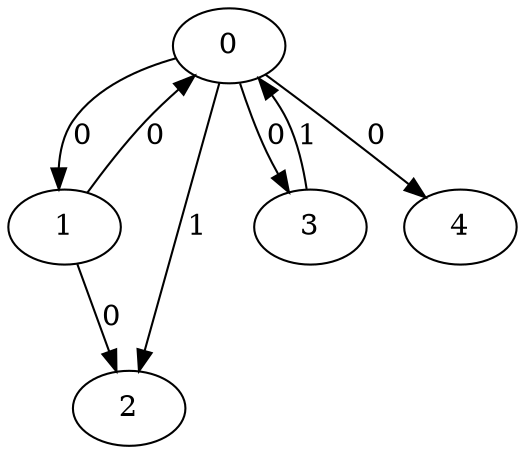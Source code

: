 // Source:85 Canonical: -1 0 1 0 0 0 -1 0 -1 -1 -1 -1 -1 -1 -1 1 -1 -1 -1 -1 -1 -1 -1 -1 -1
digraph HRA_from_85_graph_000 {
  0 -> 1 [label="0"];
  0 -> 2 [label="1"];
  0 -> 3 [label="0"];
  1 -> 0 [label="0"];
  1 -> 2 [label="0"];
  3 -> 0 [label="1"];
  0 -> 4 [label="0"];
}

// Source:85 Canonical: -1 0 1 0 0 0 -1 0 -1 -1 -1 -1 -1 -1 -1 1 -1 -1 -1 -1 0 -1 -1 -1 -1
digraph HRA_from_85_graph_001 {
  0 -> 1 [label="0"];
  0 -> 2 [label="1"];
  0 -> 3 [label="0"];
  1 -> 0 [label="0"];
  1 -> 2 [label="0"];
  3 -> 0 [label="1"];
  0 -> 4 [label="0"];
  4 -> 0 [label="0"];
}

// Source:85 Canonical: -1 0 1 0 -1 0 -1 0 -1 0 -1 -1 -1 -1 -1 1 -1 -1 -1 -1 -1 -1 -1 -1 -1
digraph HRA_from_85_graph_002 {
  0 -> 1 [label="0"];
  0 -> 2 [label="1"];
  0 -> 3 [label="0"];
  1 -> 0 [label="0"];
  1 -> 2 [label="0"];
  3 -> 0 [label="1"];
  1 -> 4 [label="0"];
}

// Source:85 Canonical: -1 0 1 0 0 0 -1 0 -1 0 -1 -1 -1 -1 -1 1 -1 -1 -1 -1 -1 -1 -1 -1 -1
digraph HRA_from_85_graph_003 {
  0 -> 1 [label="0"];
  0 -> 2 [label="1"];
  0 -> 3 [label="0"];
  1 -> 0 [label="0"];
  1 -> 2 [label="0"];
  3 -> 0 [label="1"];
  0 -> 4 [label="0"];
  1 -> 4 [label="0"];
}

// Source:85 Canonical: -1 0 1 0 -1 0 -1 0 -1 0 -1 -1 -1 -1 -1 1 -1 -1 -1 -1 0 -1 -1 -1 -1
digraph HRA_from_85_graph_004 {
  0 -> 1 [label="0"];
  0 -> 2 [label="1"];
  0 -> 3 [label="0"];
  1 -> 0 [label="0"];
  1 -> 2 [label="0"];
  3 -> 0 [label="1"];
  4 -> 0 [label="0"];
  1 -> 4 [label="0"];
}

// Source:85 Canonical: -1 0 1 0 0 0 -1 0 -1 0 -1 -1 -1 -1 -1 1 -1 -1 -1 -1 0 -1 -1 -1 -1
digraph HRA_from_85_graph_005 {
  0 -> 1 [label="0"];
  0 -> 2 [label="1"];
  0 -> 3 [label="0"];
  1 -> 0 [label="0"];
  1 -> 2 [label="0"];
  3 -> 0 [label="1"];
  0 -> 4 [label="0"];
  4 -> 0 [label="0"];
  1 -> 4 [label="0"];
}

// Source:85 Canonical: -1 0 1 0 0 0 -1 0 -1 -1 -1 -1 -1 -1 -1 1 -1 -1 -1 -1 -1 0 -1 -1 -1
digraph HRA_from_85_graph_006 {
  0 -> 1 [label="0"];
  0 -> 2 [label="1"];
  0 -> 3 [label="0"];
  1 -> 0 [label="0"];
  1 -> 2 [label="0"];
  3 -> 0 [label="1"];
  0 -> 4 [label="0"];
  4 -> 1 [label="0"];
}

// Source:85 Canonical: -1 0 1 0 0 0 -1 0 -1 -1 -1 -1 -1 -1 -1 1 -1 -1 -1 -1 0 0 -1 -1 -1
digraph HRA_from_85_graph_007 {
  0 -> 1 [label="0"];
  0 -> 2 [label="1"];
  0 -> 3 [label="0"];
  1 -> 0 [label="0"];
  1 -> 2 [label="0"];
  3 -> 0 [label="1"];
  0 -> 4 [label="0"];
  4 -> 0 [label="0"];
  4 -> 1 [label="0"];
}

// Source:85 Canonical: -1 0 1 0 -1 0 -1 0 -1 0 -1 -1 -1 -1 -1 1 -1 -1 -1 -1 -1 0 -1 -1 -1
digraph HRA_from_85_graph_008 {
  0 -> 1 [label="0"];
  0 -> 2 [label="1"];
  0 -> 3 [label="0"];
  1 -> 0 [label="0"];
  1 -> 2 [label="0"];
  3 -> 0 [label="1"];
  1 -> 4 [label="0"];
  4 -> 1 [label="0"];
}

// Source:85 Canonical: -1 0 1 0 0 0 -1 0 -1 0 -1 -1 -1 -1 -1 1 -1 -1 -1 -1 -1 0 -1 -1 -1
digraph HRA_from_85_graph_009 {
  0 -> 1 [label="0"];
  0 -> 2 [label="1"];
  0 -> 3 [label="0"];
  1 -> 0 [label="0"];
  1 -> 2 [label="0"];
  3 -> 0 [label="1"];
  0 -> 4 [label="0"];
  1 -> 4 [label="0"];
  4 -> 1 [label="0"];
}

// Source:85 Canonical: -1 0 1 0 -1 0 -1 0 -1 0 -1 -1 -1 -1 -1 1 -1 -1 -1 -1 0 0 -1 -1 -1
digraph HRA_from_85_graph_010 {
  0 -> 1 [label="0"];
  0 -> 2 [label="1"];
  0 -> 3 [label="0"];
  1 -> 0 [label="0"];
  1 -> 2 [label="0"];
  3 -> 0 [label="1"];
  4 -> 0 [label="0"];
  1 -> 4 [label="0"];
  4 -> 1 [label="0"];
}

// Source:85 Canonical: -1 0 1 0 0 0 -1 0 -1 0 -1 -1 -1 -1 -1 1 -1 -1 -1 -1 0 0 -1 -1 -1
digraph HRA_from_85_graph_011 {
  0 -> 1 [label="0"];
  0 -> 2 [label="1"];
  0 -> 3 [label="0"];
  1 -> 0 [label="0"];
  1 -> 2 [label="0"];
  3 -> 0 [label="1"];
  0 -> 4 [label="0"];
  4 -> 0 [label="0"];
  1 -> 4 [label="0"];
  4 -> 1 [label="0"];
}

// Source:85 Canonical: -1 0 1 0 -1 0 -1 0 -1 -1 -1 -1 -1 -1 0 1 -1 -1 -1 -1 -1 -1 -1 -1 -1
digraph HRA_from_85_graph_012 {
  0 -> 1 [label="0"];
  0 -> 2 [label="1"];
  0 -> 3 [label="0"];
  1 -> 0 [label="0"];
  1 -> 2 [label="0"];
  3 -> 0 [label="1"];
  2 -> 4 [label="0"];
}

// Source:85 Canonical: -1 0 1 0 0 0 -1 0 -1 -1 -1 -1 -1 -1 0 1 -1 -1 -1 -1 -1 -1 -1 -1 -1
digraph HRA_from_85_graph_013 {
  0 -> 1 [label="0"];
  0 -> 2 [label="1"];
  0 -> 3 [label="0"];
  1 -> 0 [label="0"];
  1 -> 2 [label="0"];
  3 -> 0 [label="1"];
  0 -> 4 [label="0"];
  2 -> 4 [label="0"];
}

// Source:85 Canonical: -1 0 1 0 -1 0 -1 0 -1 -1 -1 -1 -1 -1 0 1 -1 -1 -1 -1 0 -1 -1 -1 -1
digraph HRA_from_85_graph_014 {
  0 -> 1 [label="0"];
  0 -> 2 [label="1"];
  0 -> 3 [label="0"];
  1 -> 0 [label="0"];
  1 -> 2 [label="0"];
  3 -> 0 [label="1"];
  4 -> 0 [label="0"];
  2 -> 4 [label="0"];
}

// Source:85 Canonical: -1 0 1 0 0 0 -1 0 -1 -1 -1 -1 -1 -1 0 1 -1 -1 -1 -1 0 -1 -1 -1 -1
digraph HRA_from_85_graph_015 {
  0 -> 1 [label="0"];
  0 -> 2 [label="1"];
  0 -> 3 [label="0"];
  1 -> 0 [label="0"];
  1 -> 2 [label="0"];
  3 -> 0 [label="1"];
  0 -> 4 [label="0"];
  4 -> 0 [label="0"];
  2 -> 4 [label="0"];
}

// Source:85 Canonical: -1 0 1 0 -1 0 -1 0 -1 0 -1 -1 -1 -1 0 1 -1 -1 -1 -1 -1 -1 -1 -1 -1
digraph HRA_from_85_graph_016 {
  0 -> 1 [label="0"];
  0 -> 2 [label="1"];
  0 -> 3 [label="0"];
  1 -> 0 [label="0"];
  1 -> 2 [label="0"];
  3 -> 0 [label="1"];
  1 -> 4 [label="0"];
  2 -> 4 [label="0"];
}

// Source:85 Canonical: -1 0 1 0 0 0 -1 0 -1 0 -1 -1 -1 -1 0 1 -1 -1 -1 -1 -1 -1 -1 -1 -1
digraph HRA_from_85_graph_017 {
  0 -> 1 [label="0"];
  0 -> 2 [label="1"];
  0 -> 3 [label="0"];
  1 -> 0 [label="0"];
  1 -> 2 [label="0"];
  3 -> 0 [label="1"];
  0 -> 4 [label="0"];
  1 -> 4 [label="0"];
  2 -> 4 [label="0"];
}

// Source:85 Canonical: -1 0 1 0 -1 0 -1 0 -1 0 -1 -1 -1 -1 0 1 -1 -1 -1 -1 0 -1 -1 -1 -1
digraph HRA_from_85_graph_018 {
  0 -> 1 [label="0"];
  0 -> 2 [label="1"];
  0 -> 3 [label="0"];
  1 -> 0 [label="0"];
  1 -> 2 [label="0"];
  3 -> 0 [label="1"];
  4 -> 0 [label="0"];
  1 -> 4 [label="0"];
  2 -> 4 [label="0"];
}

// Source:85 Canonical: -1 0 1 0 0 0 -1 0 -1 0 -1 -1 -1 -1 0 1 -1 -1 -1 -1 0 -1 -1 -1 -1
digraph HRA_from_85_graph_019 {
  0 -> 1 [label="0"];
  0 -> 2 [label="1"];
  0 -> 3 [label="0"];
  1 -> 0 [label="0"];
  1 -> 2 [label="0"];
  3 -> 0 [label="1"];
  0 -> 4 [label="0"];
  4 -> 0 [label="0"];
  1 -> 4 [label="0"];
  2 -> 4 [label="0"];
}

// Source:85 Canonical: -1 0 1 0 -1 0 -1 0 -1 -1 -1 -1 -1 -1 0 1 -1 -1 -1 -1 -1 0 -1 -1 -1
digraph HRA_from_85_graph_020 {
  0 -> 1 [label="0"];
  0 -> 2 [label="1"];
  0 -> 3 [label="0"];
  1 -> 0 [label="0"];
  1 -> 2 [label="0"];
  3 -> 0 [label="1"];
  4 -> 1 [label="0"];
  2 -> 4 [label="0"];
}

// Source:85 Canonical: -1 0 1 0 0 0 -1 0 -1 -1 -1 -1 -1 -1 0 1 -1 -1 -1 -1 -1 0 -1 -1 -1
digraph HRA_from_85_graph_021 {
  0 -> 1 [label="0"];
  0 -> 2 [label="1"];
  0 -> 3 [label="0"];
  1 -> 0 [label="0"];
  1 -> 2 [label="0"];
  3 -> 0 [label="1"];
  0 -> 4 [label="0"];
  4 -> 1 [label="0"];
  2 -> 4 [label="0"];
}

// Source:85 Canonical: -1 0 1 0 -1 0 -1 0 -1 -1 -1 -1 -1 -1 0 1 -1 -1 -1 -1 0 0 -1 -1 -1
digraph HRA_from_85_graph_022 {
  0 -> 1 [label="0"];
  0 -> 2 [label="1"];
  0 -> 3 [label="0"];
  1 -> 0 [label="0"];
  1 -> 2 [label="0"];
  3 -> 0 [label="1"];
  4 -> 0 [label="0"];
  4 -> 1 [label="0"];
  2 -> 4 [label="0"];
}

// Source:85 Canonical: -1 0 1 0 0 0 -1 0 -1 -1 -1 -1 -1 -1 0 1 -1 -1 -1 -1 0 0 -1 -1 -1
digraph HRA_from_85_graph_023 {
  0 -> 1 [label="0"];
  0 -> 2 [label="1"];
  0 -> 3 [label="0"];
  1 -> 0 [label="0"];
  1 -> 2 [label="0"];
  3 -> 0 [label="1"];
  0 -> 4 [label="0"];
  4 -> 0 [label="0"];
  4 -> 1 [label="0"];
  2 -> 4 [label="0"];
}

// Source:85 Canonical: -1 0 1 0 -1 0 -1 0 -1 0 -1 -1 -1 -1 0 1 -1 -1 -1 -1 -1 0 -1 -1 -1
digraph HRA_from_85_graph_024 {
  0 -> 1 [label="0"];
  0 -> 2 [label="1"];
  0 -> 3 [label="0"];
  1 -> 0 [label="0"];
  1 -> 2 [label="0"];
  3 -> 0 [label="1"];
  1 -> 4 [label="0"];
  4 -> 1 [label="0"];
  2 -> 4 [label="0"];
}

// Source:85 Canonical: -1 0 1 0 0 0 -1 0 -1 0 -1 -1 -1 -1 0 1 -1 -1 -1 -1 -1 0 -1 -1 -1
digraph HRA_from_85_graph_025 {
  0 -> 1 [label="0"];
  0 -> 2 [label="1"];
  0 -> 3 [label="0"];
  1 -> 0 [label="0"];
  1 -> 2 [label="0"];
  3 -> 0 [label="1"];
  0 -> 4 [label="0"];
  1 -> 4 [label="0"];
  4 -> 1 [label="0"];
  2 -> 4 [label="0"];
}

// Source:85 Canonical: -1 0 1 0 -1 0 -1 0 -1 0 -1 -1 -1 -1 0 1 -1 -1 -1 -1 0 0 -1 -1 -1
digraph HRA_from_85_graph_026 {
  0 -> 1 [label="0"];
  0 -> 2 [label="1"];
  0 -> 3 [label="0"];
  1 -> 0 [label="0"];
  1 -> 2 [label="0"];
  3 -> 0 [label="1"];
  4 -> 0 [label="0"];
  1 -> 4 [label="0"];
  4 -> 1 [label="0"];
  2 -> 4 [label="0"];
}

// Source:85 Canonical: -1 0 1 0 0 0 -1 0 -1 0 -1 -1 -1 -1 0 1 -1 -1 -1 -1 0 0 -1 -1 -1
digraph HRA_from_85_graph_027 {
  0 -> 1 [label="0"];
  0 -> 2 [label="1"];
  0 -> 3 [label="0"];
  1 -> 0 [label="0"];
  1 -> 2 [label="0"];
  3 -> 0 [label="1"];
  0 -> 4 [label="0"];
  4 -> 0 [label="0"];
  1 -> 4 [label="0"];
  4 -> 1 [label="0"];
  2 -> 4 [label="0"];
}

// Source:85 Canonical: -1 0 1 0 0 0 -1 0 -1 -1 -1 -1 -1 -1 -1 1 -1 -1 -1 -1 -1 -1 0 -1 -1
digraph HRA_from_85_graph_028 {
  0 -> 1 [label="0"];
  0 -> 2 [label="1"];
  0 -> 3 [label="0"];
  1 -> 0 [label="0"];
  1 -> 2 [label="0"];
  3 -> 0 [label="1"];
  0 -> 4 [label="0"];
  4 -> 2 [label="0"];
}

// Source:85 Canonical: -1 0 1 0 0 0 -1 0 -1 -1 -1 -1 -1 -1 -1 1 -1 -1 -1 -1 0 -1 0 -1 -1
digraph HRA_from_85_graph_029 {
  0 -> 1 [label="0"];
  0 -> 2 [label="1"];
  0 -> 3 [label="0"];
  1 -> 0 [label="0"];
  1 -> 2 [label="0"];
  3 -> 0 [label="1"];
  0 -> 4 [label="0"];
  4 -> 0 [label="0"];
  4 -> 2 [label="0"];
}

// Source:85 Canonical: -1 0 1 0 -1 0 -1 0 -1 0 -1 -1 -1 -1 -1 1 -1 -1 -1 -1 -1 -1 0 -1 -1
digraph HRA_from_85_graph_030 {
  0 -> 1 [label="0"];
  0 -> 2 [label="1"];
  0 -> 3 [label="0"];
  1 -> 0 [label="0"];
  1 -> 2 [label="0"];
  3 -> 0 [label="1"];
  1 -> 4 [label="0"];
  4 -> 2 [label="0"];
}

// Source:85 Canonical: -1 0 1 0 0 0 -1 0 -1 0 -1 -1 -1 -1 -1 1 -1 -1 -1 -1 -1 -1 0 -1 -1
digraph HRA_from_85_graph_031 {
  0 -> 1 [label="0"];
  0 -> 2 [label="1"];
  0 -> 3 [label="0"];
  1 -> 0 [label="0"];
  1 -> 2 [label="0"];
  3 -> 0 [label="1"];
  0 -> 4 [label="0"];
  1 -> 4 [label="0"];
  4 -> 2 [label="0"];
}

// Source:85 Canonical: -1 0 1 0 -1 0 -1 0 -1 0 -1 -1 -1 -1 -1 1 -1 -1 -1 -1 0 -1 0 -1 -1
digraph HRA_from_85_graph_032 {
  0 -> 1 [label="0"];
  0 -> 2 [label="1"];
  0 -> 3 [label="0"];
  1 -> 0 [label="0"];
  1 -> 2 [label="0"];
  3 -> 0 [label="1"];
  4 -> 0 [label="0"];
  1 -> 4 [label="0"];
  4 -> 2 [label="0"];
}

// Source:85 Canonical: -1 0 1 0 0 0 -1 0 -1 0 -1 -1 -1 -1 -1 1 -1 -1 -1 -1 0 -1 0 -1 -1
digraph HRA_from_85_graph_033 {
  0 -> 1 [label="0"];
  0 -> 2 [label="1"];
  0 -> 3 [label="0"];
  1 -> 0 [label="0"];
  1 -> 2 [label="0"];
  3 -> 0 [label="1"];
  0 -> 4 [label="0"];
  4 -> 0 [label="0"];
  1 -> 4 [label="0"];
  4 -> 2 [label="0"];
}

// Source:85 Canonical: -1 0 1 0 0 0 -1 0 -1 -1 -1 -1 -1 -1 -1 1 -1 -1 -1 -1 -1 0 0 -1 -1
digraph HRA_from_85_graph_034 {
  0 -> 1 [label="0"];
  0 -> 2 [label="1"];
  0 -> 3 [label="0"];
  1 -> 0 [label="0"];
  1 -> 2 [label="0"];
  3 -> 0 [label="1"];
  0 -> 4 [label="0"];
  4 -> 1 [label="0"];
  4 -> 2 [label="0"];
}

// Source:85 Canonical: -1 0 1 0 0 0 -1 0 -1 -1 -1 -1 -1 -1 -1 1 -1 -1 -1 -1 0 0 0 -1 -1
digraph HRA_from_85_graph_035 {
  0 -> 1 [label="0"];
  0 -> 2 [label="1"];
  0 -> 3 [label="0"];
  1 -> 0 [label="0"];
  1 -> 2 [label="0"];
  3 -> 0 [label="1"];
  0 -> 4 [label="0"];
  4 -> 0 [label="0"];
  4 -> 1 [label="0"];
  4 -> 2 [label="0"];
}

// Source:85 Canonical: -1 0 1 0 -1 0 -1 0 -1 0 -1 -1 -1 -1 -1 1 -1 -1 -1 -1 -1 0 0 -1 -1
digraph HRA_from_85_graph_036 {
  0 -> 1 [label="0"];
  0 -> 2 [label="1"];
  0 -> 3 [label="0"];
  1 -> 0 [label="0"];
  1 -> 2 [label="0"];
  3 -> 0 [label="1"];
  1 -> 4 [label="0"];
  4 -> 1 [label="0"];
  4 -> 2 [label="0"];
}

// Source:85 Canonical: -1 0 1 0 0 0 -1 0 -1 0 -1 -1 -1 -1 -1 1 -1 -1 -1 -1 -1 0 0 -1 -1
digraph HRA_from_85_graph_037 {
  0 -> 1 [label="0"];
  0 -> 2 [label="1"];
  0 -> 3 [label="0"];
  1 -> 0 [label="0"];
  1 -> 2 [label="0"];
  3 -> 0 [label="1"];
  0 -> 4 [label="0"];
  1 -> 4 [label="0"];
  4 -> 1 [label="0"];
  4 -> 2 [label="0"];
}

// Source:85 Canonical: -1 0 1 0 -1 0 -1 0 -1 0 -1 -1 -1 -1 -1 1 -1 -1 -1 -1 0 0 0 -1 -1
digraph HRA_from_85_graph_038 {
  0 -> 1 [label="0"];
  0 -> 2 [label="1"];
  0 -> 3 [label="0"];
  1 -> 0 [label="0"];
  1 -> 2 [label="0"];
  3 -> 0 [label="1"];
  4 -> 0 [label="0"];
  1 -> 4 [label="0"];
  4 -> 1 [label="0"];
  4 -> 2 [label="0"];
}

// Source:85 Canonical: -1 0 1 0 0 0 -1 0 -1 0 -1 -1 -1 -1 -1 1 -1 -1 -1 -1 0 0 0 -1 -1
digraph HRA_from_85_graph_039 {
  0 -> 1 [label="0"];
  0 -> 2 [label="1"];
  0 -> 3 [label="0"];
  1 -> 0 [label="0"];
  1 -> 2 [label="0"];
  3 -> 0 [label="1"];
  0 -> 4 [label="0"];
  4 -> 0 [label="0"];
  1 -> 4 [label="0"];
  4 -> 1 [label="0"];
  4 -> 2 [label="0"];
}

// Source:85 Canonical: -1 0 1 0 -1 0 -1 0 -1 -1 -1 -1 -1 -1 0 1 -1 -1 -1 -1 -1 -1 0 -1 -1
digraph HRA_from_85_graph_040 {
  0 -> 1 [label="0"];
  0 -> 2 [label="1"];
  0 -> 3 [label="0"];
  1 -> 0 [label="0"];
  1 -> 2 [label="0"];
  3 -> 0 [label="1"];
  2 -> 4 [label="0"];
  4 -> 2 [label="0"];
}

// Source:85 Canonical: -1 0 1 0 0 0 -1 0 -1 -1 -1 -1 -1 -1 0 1 -1 -1 -1 -1 -1 -1 0 -1 -1
digraph HRA_from_85_graph_041 {
  0 -> 1 [label="0"];
  0 -> 2 [label="1"];
  0 -> 3 [label="0"];
  1 -> 0 [label="0"];
  1 -> 2 [label="0"];
  3 -> 0 [label="1"];
  0 -> 4 [label="0"];
  2 -> 4 [label="0"];
  4 -> 2 [label="0"];
}

// Source:85 Canonical: -1 0 1 0 -1 0 -1 0 -1 -1 -1 -1 -1 -1 0 1 -1 -1 -1 -1 0 -1 0 -1 -1
digraph HRA_from_85_graph_042 {
  0 -> 1 [label="0"];
  0 -> 2 [label="1"];
  0 -> 3 [label="0"];
  1 -> 0 [label="0"];
  1 -> 2 [label="0"];
  3 -> 0 [label="1"];
  4 -> 0 [label="0"];
  2 -> 4 [label="0"];
  4 -> 2 [label="0"];
}

// Source:85 Canonical: -1 0 1 0 0 0 -1 0 -1 -1 -1 -1 -1 -1 0 1 -1 -1 -1 -1 0 -1 0 -1 -1
digraph HRA_from_85_graph_043 {
  0 -> 1 [label="0"];
  0 -> 2 [label="1"];
  0 -> 3 [label="0"];
  1 -> 0 [label="0"];
  1 -> 2 [label="0"];
  3 -> 0 [label="1"];
  0 -> 4 [label="0"];
  4 -> 0 [label="0"];
  2 -> 4 [label="0"];
  4 -> 2 [label="0"];
}

// Source:85 Canonical: -1 0 1 0 -1 0 -1 0 -1 0 -1 -1 -1 -1 0 1 -1 -1 -1 -1 -1 -1 0 -1 -1
digraph HRA_from_85_graph_044 {
  0 -> 1 [label="0"];
  0 -> 2 [label="1"];
  0 -> 3 [label="0"];
  1 -> 0 [label="0"];
  1 -> 2 [label="0"];
  3 -> 0 [label="1"];
  1 -> 4 [label="0"];
  2 -> 4 [label="0"];
  4 -> 2 [label="0"];
}

// Source:85 Canonical: -1 0 1 0 0 0 -1 0 -1 0 -1 -1 -1 -1 0 1 -1 -1 -1 -1 -1 -1 0 -1 -1
digraph HRA_from_85_graph_045 {
  0 -> 1 [label="0"];
  0 -> 2 [label="1"];
  0 -> 3 [label="0"];
  1 -> 0 [label="0"];
  1 -> 2 [label="0"];
  3 -> 0 [label="1"];
  0 -> 4 [label="0"];
  1 -> 4 [label="0"];
  2 -> 4 [label="0"];
  4 -> 2 [label="0"];
}

// Source:85 Canonical: -1 0 1 0 -1 0 -1 0 -1 0 -1 -1 -1 -1 0 1 -1 -1 -1 -1 0 -1 0 -1 -1
digraph HRA_from_85_graph_046 {
  0 -> 1 [label="0"];
  0 -> 2 [label="1"];
  0 -> 3 [label="0"];
  1 -> 0 [label="0"];
  1 -> 2 [label="0"];
  3 -> 0 [label="1"];
  4 -> 0 [label="0"];
  1 -> 4 [label="0"];
  2 -> 4 [label="0"];
  4 -> 2 [label="0"];
}

// Source:85 Canonical: -1 0 1 0 0 0 -1 0 -1 0 -1 -1 -1 -1 0 1 -1 -1 -1 -1 0 -1 0 -1 -1
digraph HRA_from_85_graph_047 {
  0 -> 1 [label="0"];
  0 -> 2 [label="1"];
  0 -> 3 [label="0"];
  1 -> 0 [label="0"];
  1 -> 2 [label="0"];
  3 -> 0 [label="1"];
  0 -> 4 [label="0"];
  4 -> 0 [label="0"];
  1 -> 4 [label="0"];
  2 -> 4 [label="0"];
  4 -> 2 [label="0"];
}

// Source:85 Canonical: -1 0 1 0 -1 0 -1 0 -1 -1 -1 -1 -1 -1 0 1 -1 -1 -1 -1 -1 0 0 -1 -1
digraph HRA_from_85_graph_048 {
  0 -> 1 [label="0"];
  0 -> 2 [label="1"];
  0 -> 3 [label="0"];
  1 -> 0 [label="0"];
  1 -> 2 [label="0"];
  3 -> 0 [label="1"];
  4 -> 1 [label="0"];
  2 -> 4 [label="0"];
  4 -> 2 [label="0"];
}

// Source:85 Canonical: -1 0 1 0 0 0 -1 0 -1 -1 -1 -1 -1 -1 0 1 -1 -1 -1 -1 -1 0 0 -1 -1
digraph HRA_from_85_graph_049 {
  0 -> 1 [label="0"];
  0 -> 2 [label="1"];
  0 -> 3 [label="0"];
  1 -> 0 [label="0"];
  1 -> 2 [label="0"];
  3 -> 0 [label="1"];
  0 -> 4 [label="0"];
  4 -> 1 [label="0"];
  2 -> 4 [label="0"];
  4 -> 2 [label="0"];
}

// Source:85 Canonical: -1 0 1 0 -1 0 -1 0 -1 -1 -1 -1 -1 -1 0 1 -1 -1 -1 -1 0 0 0 -1 -1
digraph HRA_from_85_graph_050 {
  0 -> 1 [label="0"];
  0 -> 2 [label="1"];
  0 -> 3 [label="0"];
  1 -> 0 [label="0"];
  1 -> 2 [label="0"];
  3 -> 0 [label="1"];
  4 -> 0 [label="0"];
  4 -> 1 [label="0"];
  2 -> 4 [label="0"];
  4 -> 2 [label="0"];
}

// Source:85 Canonical: -1 0 1 0 0 0 -1 0 -1 -1 -1 -1 -1 -1 0 1 -1 -1 -1 -1 0 0 0 -1 -1
digraph HRA_from_85_graph_051 {
  0 -> 1 [label="0"];
  0 -> 2 [label="1"];
  0 -> 3 [label="0"];
  1 -> 0 [label="0"];
  1 -> 2 [label="0"];
  3 -> 0 [label="1"];
  0 -> 4 [label="0"];
  4 -> 0 [label="0"];
  4 -> 1 [label="0"];
  2 -> 4 [label="0"];
  4 -> 2 [label="0"];
}

// Source:85 Canonical: -1 0 1 0 -1 0 -1 0 -1 0 -1 -1 -1 -1 0 1 -1 -1 -1 -1 -1 0 0 -1 -1
digraph HRA_from_85_graph_052 {
  0 -> 1 [label="0"];
  0 -> 2 [label="1"];
  0 -> 3 [label="0"];
  1 -> 0 [label="0"];
  1 -> 2 [label="0"];
  3 -> 0 [label="1"];
  1 -> 4 [label="0"];
  4 -> 1 [label="0"];
  2 -> 4 [label="0"];
  4 -> 2 [label="0"];
}

// Source:85 Canonical: -1 0 1 0 0 0 -1 0 -1 0 -1 -1 -1 -1 0 1 -1 -1 -1 -1 -1 0 0 -1 -1
digraph HRA_from_85_graph_053 {
  0 -> 1 [label="0"];
  0 -> 2 [label="1"];
  0 -> 3 [label="0"];
  1 -> 0 [label="0"];
  1 -> 2 [label="0"];
  3 -> 0 [label="1"];
  0 -> 4 [label="0"];
  1 -> 4 [label="0"];
  4 -> 1 [label="0"];
  2 -> 4 [label="0"];
  4 -> 2 [label="0"];
}

// Source:85 Canonical: -1 0 1 0 -1 0 -1 0 -1 0 -1 -1 -1 -1 0 1 -1 -1 -1 -1 0 0 0 -1 -1
digraph HRA_from_85_graph_054 {
  0 -> 1 [label="0"];
  0 -> 2 [label="1"];
  0 -> 3 [label="0"];
  1 -> 0 [label="0"];
  1 -> 2 [label="0"];
  3 -> 0 [label="1"];
  4 -> 0 [label="0"];
  1 -> 4 [label="0"];
  4 -> 1 [label="0"];
  2 -> 4 [label="0"];
  4 -> 2 [label="0"];
}

// Source:85 Canonical: -1 0 1 0 0 0 -1 0 -1 0 -1 -1 -1 -1 0 1 -1 -1 -1 -1 0 0 0 -1 -1
digraph HRA_from_85_graph_055 {
  0 -> 1 [label="0"];
  0 -> 2 [label="1"];
  0 -> 3 [label="0"];
  1 -> 0 [label="0"];
  1 -> 2 [label="0"];
  3 -> 0 [label="1"];
  0 -> 4 [label="0"];
  4 -> 0 [label="0"];
  1 -> 4 [label="0"];
  4 -> 1 [label="0"];
  2 -> 4 [label="0"];
  4 -> 2 [label="0"];
}

// Source:85 Canonical: -1 0 1 0 -1 0 -1 0 -1 -1 -1 -1 -1 -1 -1 1 -1 -1 -1 0 -1 -1 -1 -1 -1
digraph HRA_from_85_graph_056 {
  0 -> 1 [label="0"];
  0 -> 2 [label="1"];
  0 -> 3 [label="0"];
  1 -> 0 [label="0"];
  1 -> 2 [label="0"];
  3 -> 0 [label="1"];
  3 -> 4 [label="0"];
}

// Source:85 Canonical: -1 0 1 0 0 0 -1 0 -1 -1 -1 -1 -1 -1 -1 1 -1 -1 -1 0 -1 -1 -1 -1 -1
digraph HRA_from_85_graph_057 {
  0 -> 1 [label="0"];
  0 -> 2 [label="1"];
  0 -> 3 [label="0"];
  1 -> 0 [label="0"];
  1 -> 2 [label="0"];
  3 -> 0 [label="1"];
  0 -> 4 [label="0"];
  3 -> 4 [label="0"];
}

// Source:85 Canonical: -1 0 1 0 -1 0 -1 0 -1 -1 -1 -1 -1 -1 -1 1 -1 -1 -1 0 0 -1 -1 -1 -1
digraph HRA_from_85_graph_058 {
  0 -> 1 [label="0"];
  0 -> 2 [label="1"];
  0 -> 3 [label="0"];
  1 -> 0 [label="0"];
  1 -> 2 [label="0"];
  3 -> 0 [label="1"];
  4 -> 0 [label="0"];
  3 -> 4 [label="0"];
}

// Source:85 Canonical: -1 0 1 0 0 0 -1 0 -1 -1 -1 -1 -1 -1 -1 1 -1 -1 -1 0 0 -1 -1 -1 -1
digraph HRA_from_85_graph_059 {
  0 -> 1 [label="0"];
  0 -> 2 [label="1"];
  0 -> 3 [label="0"];
  1 -> 0 [label="0"];
  1 -> 2 [label="0"];
  3 -> 0 [label="1"];
  0 -> 4 [label="0"];
  4 -> 0 [label="0"];
  3 -> 4 [label="0"];
}

// Source:85 Canonical: -1 0 1 0 -1 0 -1 0 -1 0 -1 -1 -1 -1 -1 1 -1 -1 -1 0 -1 -1 -1 -1 -1
digraph HRA_from_85_graph_060 {
  0 -> 1 [label="0"];
  0 -> 2 [label="1"];
  0 -> 3 [label="0"];
  1 -> 0 [label="0"];
  1 -> 2 [label="0"];
  3 -> 0 [label="1"];
  1 -> 4 [label="0"];
  3 -> 4 [label="0"];
}

// Source:85 Canonical: -1 0 1 0 0 0 -1 0 -1 0 -1 -1 -1 -1 -1 1 -1 -1 -1 0 -1 -1 -1 -1 -1
digraph HRA_from_85_graph_061 {
  0 -> 1 [label="0"];
  0 -> 2 [label="1"];
  0 -> 3 [label="0"];
  1 -> 0 [label="0"];
  1 -> 2 [label="0"];
  3 -> 0 [label="1"];
  0 -> 4 [label="0"];
  1 -> 4 [label="0"];
  3 -> 4 [label="0"];
}

// Source:85 Canonical: -1 0 1 0 -1 0 -1 0 -1 0 -1 -1 -1 -1 -1 1 -1 -1 -1 0 0 -1 -1 -1 -1
digraph HRA_from_85_graph_062 {
  0 -> 1 [label="0"];
  0 -> 2 [label="1"];
  0 -> 3 [label="0"];
  1 -> 0 [label="0"];
  1 -> 2 [label="0"];
  3 -> 0 [label="1"];
  4 -> 0 [label="0"];
  1 -> 4 [label="0"];
  3 -> 4 [label="0"];
}

// Source:85 Canonical: -1 0 1 0 0 0 -1 0 -1 0 -1 -1 -1 -1 -1 1 -1 -1 -1 0 0 -1 -1 -1 -1
digraph HRA_from_85_graph_063 {
  0 -> 1 [label="0"];
  0 -> 2 [label="1"];
  0 -> 3 [label="0"];
  1 -> 0 [label="0"];
  1 -> 2 [label="0"];
  3 -> 0 [label="1"];
  0 -> 4 [label="0"];
  4 -> 0 [label="0"];
  1 -> 4 [label="0"];
  3 -> 4 [label="0"];
}

// Source:85 Canonical: -1 0 1 0 -1 0 -1 0 -1 -1 -1 -1 -1 -1 -1 1 -1 -1 -1 0 -1 0 -1 -1 -1
digraph HRA_from_85_graph_064 {
  0 -> 1 [label="0"];
  0 -> 2 [label="1"];
  0 -> 3 [label="0"];
  1 -> 0 [label="0"];
  1 -> 2 [label="0"];
  3 -> 0 [label="1"];
  4 -> 1 [label="0"];
  3 -> 4 [label="0"];
}

// Source:85 Canonical: -1 0 1 0 0 0 -1 0 -1 -1 -1 -1 -1 -1 -1 1 -1 -1 -1 0 -1 0 -1 -1 -1
digraph HRA_from_85_graph_065 {
  0 -> 1 [label="0"];
  0 -> 2 [label="1"];
  0 -> 3 [label="0"];
  1 -> 0 [label="0"];
  1 -> 2 [label="0"];
  3 -> 0 [label="1"];
  0 -> 4 [label="0"];
  4 -> 1 [label="0"];
  3 -> 4 [label="0"];
}

// Source:85 Canonical: -1 0 1 0 -1 0 -1 0 -1 -1 -1 -1 -1 -1 -1 1 -1 -1 -1 0 0 0 -1 -1 -1
digraph HRA_from_85_graph_066 {
  0 -> 1 [label="0"];
  0 -> 2 [label="1"];
  0 -> 3 [label="0"];
  1 -> 0 [label="0"];
  1 -> 2 [label="0"];
  3 -> 0 [label="1"];
  4 -> 0 [label="0"];
  4 -> 1 [label="0"];
  3 -> 4 [label="0"];
}

// Source:85 Canonical: -1 0 1 0 0 0 -1 0 -1 -1 -1 -1 -1 -1 -1 1 -1 -1 -1 0 0 0 -1 -1 -1
digraph HRA_from_85_graph_067 {
  0 -> 1 [label="0"];
  0 -> 2 [label="1"];
  0 -> 3 [label="0"];
  1 -> 0 [label="0"];
  1 -> 2 [label="0"];
  3 -> 0 [label="1"];
  0 -> 4 [label="0"];
  4 -> 0 [label="0"];
  4 -> 1 [label="0"];
  3 -> 4 [label="0"];
}

// Source:85 Canonical: -1 0 1 0 -1 0 -1 0 -1 0 -1 -1 -1 -1 -1 1 -1 -1 -1 0 -1 0 -1 -1 -1
digraph HRA_from_85_graph_068 {
  0 -> 1 [label="0"];
  0 -> 2 [label="1"];
  0 -> 3 [label="0"];
  1 -> 0 [label="0"];
  1 -> 2 [label="0"];
  3 -> 0 [label="1"];
  1 -> 4 [label="0"];
  4 -> 1 [label="0"];
  3 -> 4 [label="0"];
}

// Source:85 Canonical: -1 0 1 0 0 0 -1 0 -1 0 -1 -1 -1 -1 -1 1 -1 -1 -1 0 -1 0 -1 -1 -1
digraph HRA_from_85_graph_069 {
  0 -> 1 [label="0"];
  0 -> 2 [label="1"];
  0 -> 3 [label="0"];
  1 -> 0 [label="0"];
  1 -> 2 [label="0"];
  3 -> 0 [label="1"];
  0 -> 4 [label="0"];
  1 -> 4 [label="0"];
  4 -> 1 [label="0"];
  3 -> 4 [label="0"];
}

// Source:85 Canonical: -1 0 1 0 -1 0 -1 0 -1 0 -1 -1 -1 -1 -1 1 -1 -1 -1 0 0 0 -1 -1 -1
digraph HRA_from_85_graph_070 {
  0 -> 1 [label="0"];
  0 -> 2 [label="1"];
  0 -> 3 [label="0"];
  1 -> 0 [label="0"];
  1 -> 2 [label="0"];
  3 -> 0 [label="1"];
  4 -> 0 [label="0"];
  1 -> 4 [label="0"];
  4 -> 1 [label="0"];
  3 -> 4 [label="0"];
}

// Source:85 Canonical: -1 0 1 0 0 0 -1 0 -1 0 -1 -1 -1 -1 -1 1 -1 -1 -1 0 0 0 -1 -1 -1
digraph HRA_from_85_graph_071 {
  0 -> 1 [label="0"];
  0 -> 2 [label="1"];
  0 -> 3 [label="0"];
  1 -> 0 [label="0"];
  1 -> 2 [label="0"];
  3 -> 0 [label="1"];
  0 -> 4 [label="0"];
  4 -> 0 [label="0"];
  1 -> 4 [label="0"];
  4 -> 1 [label="0"];
  3 -> 4 [label="0"];
}

// Source:85 Canonical: -1 0 1 0 -1 0 -1 0 -1 -1 -1 -1 -1 -1 0 1 -1 -1 -1 0 -1 -1 -1 -1 -1
digraph HRA_from_85_graph_072 {
  0 -> 1 [label="0"];
  0 -> 2 [label="1"];
  0 -> 3 [label="0"];
  1 -> 0 [label="0"];
  1 -> 2 [label="0"];
  3 -> 0 [label="1"];
  2 -> 4 [label="0"];
  3 -> 4 [label="0"];
}

// Source:85 Canonical: -1 0 1 0 0 0 -1 0 -1 -1 -1 -1 -1 -1 0 1 -1 -1 -1 0 -1 -1 -1 -1 -1
digraph HRA_from_85_graph_073 {
  0 -> 1 [label="0"];
  0 -> 2 [label="1"];
  0 -> 3 [label="0"];
  1 -> 0 [label="0"];
  1 -> 2 [label="0"];
  3 -> 0 [label="1"];
  0 -> 4 [label="0"];
  2 -> 4 [label="0"];
  3 -> 4 [label="0"];
}

// Source:85 Canonical: -1 0 1 0 -1 0 -1 0 -1 -1 -1 -1 -1 -1 0 1 -1 -1 -1 0 0 -1 -1 -1 -1
digraph HRA_from_85_graph_074 {
  0 -> 1 [label="0"];
  0 -> 2 [label="1"];
  0 -> 3 [label="0"];
  1 -> 0 [label="0"];
  1 -> 2 [label="0"];
  3 -> 0 [label="1"];
  4 -> 0 [label="0"];
  2 -> 4 [label="0"];
  3 -> 4 [label="0"];
}

// Source:85 Canonical: -1 0 1 0 0 0 -1 0 -1 -1 -1 -1 -1 -1 0 1 -1 -1 -1 0 0 -1 -1 -1 -1
digraph HRA_from_85_graph_075 {
  0 -> 1 [label="0"];
  0 -> 2 [label="1"];
  0 -> 3 [label="0"];
  1 -> 0 [label="0"];
  1 -> 2 [label="0"];
  3 -> 0 [label="1"];
  0 -> 4 [label="0"];
  4 -> 0 [label="0"];
  2 -> 4 [label="0"];
  3 -> 4 [label="0"];
}

// Source:85 Canonical: -1 0 1 0 -1 0 -1 0 -1 0 -1 -1 -1 -1 0 1 -1 -1 -1 0 -1 -1 -1 -1 -1
digraph HRA_from_85_graph_076 {
  0 -> 1 [label="0"];
  0 -> 2 [label="1"];
  0 -> 3 [label="0"];
  1 -> 0 [label="0"];
  1 -> 2 [label="0"];
  3 -> 0 [label="1"];
  1 -> 4 [label="0"];
  2 -> 4 [label="0"];
  3 -> 4 [label="0"];
}

// Source:85 Canonical: -1 0 1 0 0 0 -1 0 -1 0 -1 -1 -1 -1 0 1 -1 -1 -1 0 -1 -1 -1 -1 -1
digraph HRA_from_85_graph_077 {
  0 -> 1 [label="0"];
  0 -> 2 [label="1"];
  0 -> 3 [label="0"];
  1 -> 0 [label="0"];
  1 -> 2 [label="0"];
  3 -> 0 [label="1"];
  0 -> 4 [label="0"];
  1 -> 4 [label="0"];
  2 -> 4 [label="0"];
  3 -> 4 [label="0"];
}

// Source:85 Canonical: -1 0 1 0 -1 0 -1 0 -1 0 -1 -1 -1 -1 0 1 -1 -1 -1 0 0 -1 -1 -1 -1
digraph HRA_from_85_graph_078 {
  0 -> 1 [label="0"];
  0 -> 2 [label="1"];
  0 -> 3 [label="0"];
  1 -> 0 [label="0"];
  1 -> 2 [label="0"];
  3 -> 0 [label="1"];
  4 -> 0 [label="0"];
  1 -> 4 [label="0"];
  2 -> 4 [label="0"];
  3 -> 4 [label="0"];
}

// Source:85 Canonical: -1 0 1 0 0 0 -1 0 -1 0 -1 -1 -1 -1 0 1 -1 -1 -1 0 0 -1 -1 -1 -1
digraph HRA_from_85_graph_079 {
  0 -> 1 [label="0"];
  0 -> 2 [label="1"];
  0 -> 3 [label="0"];
  1 -> 0 [label="0"];
  1 -> 2 [label="0"];
  3 -> 0 [label="1"];
  0 -> 4 [label="0"];
  4 -> 0 [label="0"];
  1 -> 4 [label="0"];
  2 -> 4 [label="0"];
  3 -> 4 [label="0"];
}

// Source:85 Canonical: -1 0 1 0 -1 0 -1 0 -1 -1 -1 -1 -1 -1 0 1 -1 -1 -1 0 -1 0 -1 -1 -1
digraph HRA_from_85_graph_080 {
  0 -> 1 [label="0"];
  0 -> 2 [label="1"];
  0 -> 3 [label="0"];
  1 -> 0 [label="0"];
  1 -> 2 [label="0"];
  3 -> 0 [label="1"];
  4 -> 1 [label="0"];
  2 -> 4 [label="0"];
  3 -> 4 [label="0"];
}

// Source:85 Canonical: -1 0 1 0 0 0 -1 0 -1 -1 -1 -1 -1 -1 0 1 -1 -1 -1 0 -1 0 -1 -1 -1
digraph HRA_from_85_graph_081 {
  0 -> 1 [label="0"];
  0 -> 2 [label="1"];
  0 -> 3 [label="0"];
  1 -> 0 [label="0"];
  1 -> 2 [label="0"];
  3 -> 0 [label="1"];
  0 -> 4 [label="0"];
  4 -> 1 [label="0"];
  2 -> 4 [label="0"];
  3 -> 4 [label="0"];
}

// Source:85 Canonical: -1 0 1 0 -1 0 -1 0 -1 -1 -1 -1 -1 -1 0 1 -1 -1 -1 0 0 0 -1 -1 -1
digraph HRA_from_85_graph_082 {
  0 -> 1 [label="0"];
  0 -> 2 [label="1"];
  0 -> 3 [label="0"];
  1 -> 0 [label="0"];
  1 -> 2 [label="0"];
  3 -> 0 [label="1"];
  4 -> 0 [label="0"];
  4 -> 1 [label="0"];
  2 -> 4 [label="0"];
  3 -> 4 [label="0"];
}

// Source:85 Canonical: -1 0 1 0 0 0 -1 0 -1 -1 -1 -1 -1 -1 0 1 -1 -1 -1 0 0 0 -1 -1 -1
digraph HRA_from_85_graph_083 {
  0 -> 1 [label="0"];
  0 -> 2 [label="1"];
  0 -> 3 [label="0"];
  1 -> 0 [label="0"];
  1 -> 2 [label="0"];
  3 -> 0 [label="1"];
  0 -> 4 [label="0"];
  4 -> 0 [label="0"];
  4 -> 1 [label="0"];
  2 -> 4 [label="0"];
  3 -> 4 [label="0"];
}

// Source:85 Canonical: -1 0 1 0 -1 0 -1 0 -1 0 -1 -1 -1 -1 0 1 -1 -1 -1 0 -1 0 -1 -1 -1
digraph HRA_from_85_graph_084 {
  0 -> 1 [label="0"];
  0 -> 2 [label="1"];
  0 -> 3 [label="0"];
  1 -> 0 [label="0"];
  1 -> 2 [label="0"];
  3 -> 0 [label="1"];
  1 -> 4 [label="0"];
  4 -> 1 [label="0"];
  2 -> 4 [label="0"];
  3 -> 4 [label="0"];
}

// Source:85 Canonical: -1 0 1 0 0 0 -1 0 -1 0 -1 -1 -1 -1 0 1 -1 -1 -1 0 -1 0 -1 -1 -1
digraph HRA_from_85_graph_085 {
  0 -> 1 [label="0"];
  0 -> 2 [label="1"];
  0 -> 3 [label="0"];
  1 -> 0 [label="0"];
  1 -> 2 [label="0"];
  3 -> 0 [label="1"];
  0 -> 4 [label="0"];
  1 -> 4 [label="0"];
  4 -> 1 [label="0"];
  2 -> 4 [label="0"];
  3 -> 4 [label="0"];
}

// Source:85 Canonical: -1 0 1 0 -1 0 -1 0 -1 0 -1 -1 -1 -1 0 1 -1 -1 -1 0 0 0 -1 -1 -1
digraph HRA_from_85_graph_086 {
  0 -> 1 [label="0"];
  0 -> 2 [label="1"];
  0 -> 3 [label="0"];
  1 -> 0 [label="0"];
  1 -> 2 [label="0"];
  3 -> 0 [label="1"];
  4 -> 0 [label="0"];
  1 -> 4 [label="0"];
  4 -> 1 [label="0"];
  2 -> 4 [label="0"];
  3 -> 4 [label="0"];
}

// Source:85 Canonical: -1 0 1 0 0 0 -1 0 -1 0 -1 -1 -1 -1 0 1 -1 -1 -1 0 0 0 -1 -1 -1
digraph HRA_from_85_graph_087 {
  0 -> 1 [label="0"];
  0 -> 2 [label="1"];
  0 -> 3 [label="0"];
  1 -> 0 [label="0"];
  1 -> 2 [label="0"];
  3 -> 0 [label="1"];
  0 -> 4 [label="0"];
  4 -> 0 [label="0"];
  1 -> 4 [label="0"];
  4 -> 1 [label="0"];
  2 -> 4 [label="0"];
  3 -> 4 [label="0"];
}

// Source:85 Canonical: -1 0 1 0 -1 0 -1 0 -1 -1 -1 -1 -1 -1 -1 1 -1 -1 -1 0 -1 -1 0 -1 -1
digraph HRA_from_85_graph_088 {
  0 -> 1 [label="0"];
  0 -> 2 [label="1"];
  0 -> 3 [label="0"];
  1 -> 0 [label="0"];
  1 -> 2 [label="0"];
  3 -> 0 [label="1"];
  4 -> 2 [label="0"];
  3 -> 4 [label="0"];
}

// Source:85 Canonical: -1 0 1 0 0 0 -1 0 -1 -1 -1 -1 -1 -1 -1 1 -1 -1 -1 0 -1 -1 0 -1 -1
digraph HRA_from_85_graph_089 {
  0 -> 1 [label="0"];
  0 -> 2 [label="1"];
  0 -> 3 [label="0"];
  1 -> 0 [label="0"];
  1 -> 2 [label="0"];
  3 -> 0 [label="1"];
  0 -> 4 [label="0"];
  4 -> 2 [label="0"];
  3 -> 4 [label="0"];
}

// Source:85 Canonical: -1 0 1 0 -1 0 -1 0 -1 -1 -1 -1 -1 -1 -1 1 -1 -1 -1 0 0 -1 0 -1 -1
digraph HRA_from_85_graph_090 {
  0 -> 1 [label="0"];
  0 -> 2 [label="1"];
  0 -> 3 [label="0"];
  1 -> 0 [label="0"];
  1 -> 2 [label="0"];
  3 -> 0 [label="1"];
  4 -> 0 [label="0"];
  4 -> 2 [label="0"];
  3 -> 4 [label="0"];
}

// Source:85 Canonical: -1 0 1 0 0 0 -1 0 -1 -1 -1 -1 -1 -1 -1 1 -1 -1 -1 0 0 -1 0 -1 -1
digraph HRA_from_85_graph_091 {
  0 -> 1 [label="0"];
  0 -> 2 [label="1"];
  0 -> 3 [label="0"];
  1 -> 0 [label="0"];
  1 -> 2 [label="0"];
  3 -> 0 [label="1"];
  0 -> 4 [label="0"];
  4 -> 0 [label="0"];
  4 -> 2 [label="0"];
  3 -> 4 [label="0"];
}

// Source:85 Canonical: -1 0 1 0 -1 0 -1 0 -1 0 -1 -1 -1 -1 -1 1 -1 -1 -1 0 -1 -1 0 -1 -1
digraph HRA_from_85_graph_092 {
  0 -> 1 [label="0"];
  0 -> 2 [label="1"];
  0 -> 3 [label="0"];
  1 -> 0 [label="0"];
  1 -> 2 [label="0"];
  3 -> 0 [label="1"];
  1 -> 4 [label="0"];
  4 -> 2 [label="0"];
  3 -> 4 [label="0"];
}

// Source:85 Canonical: -1 0 1 0 0 0 -1 0 -1 0 -1 -1 -1 -1 -1 1 -1 -1 -1 0 -1 -1 0 -1 -1
digraph HRA_from_85_graph_093 {
  0 -> 1 [label="0"];
  0 -> 2 [label="1"];
  0 -> 3 [label="0"];
  1 -> 0 [label="0"];
  1 -> 2 [label="0"];
  3 -> 0 [label="1"];
  0 -> 4 [label="0"];
  1 -> 4 [label="0"];
  4 -> 2 [label="0"];
  3 -> 4 [label="0"];
}

// Source:85 Canonical: -1 0 1 0 -1 0 -1 0 -1 0 -1 -1 -1 -1 -1 1 -1 -1 -1 0 0 -1 0 -1 -1
digraph HRA_from_85_graph_094 {
  0 -> 1 [label="0"];
  0 -> 2 [label="1"];
  0 -> 3 [label="0"];
  1 -> 0 [label="0"];
  1 -> 2 [label="0"];
  3 -> 0 [label="1"];
  4 -> 0 [label="0"];
  1 -> 4 [label="0"];
  4 -> 2 [label="0"];
  3 -> 4 [label="0"];
}

// Source:85 Canonical: -1 0 1 0 0 0 -1 0 -1 0 -1 -1 -1 -1 -1 1 -1 -1 -1 0 0 -1 0 -1 -1
digraph HRA_from_85_graph_095 {
  0 -> 1 [label="0"];
  0 -> 2 [label="1"];
  0 -> 3 [label="0"];
  1 -> 0 [label="0"];
  1 -> 2 [label="0"];
  3 -> 0 [label="1"];
  0 -> 4 [label="0"];
  4 -> 0 [label="0"];
  1 -> 4 [label="0"];
  4 -> 2 [label="0"];
  3 -> 4 [label="0"];
}

// Source:85 Canonical: -1 0 1 0 -1 0 -1 0 -1 -1 -1 -1 -1 -1 -1 1 -1 -1 -1 0 -1 0 0 -1 -1
digraph HRA_from_85_graph_096 {
  0 -> 1 [label="0"];
  0 -> 2 [label="1"];
  0 -> 3 [label="0"];
  1 -> 0 [label="0"];
  1 -> 2 [label="0"];
  3 -> 0 [label="1"];
  4 -> 1 [label="0"];
  4 -> 2 [label="0"];
  3 -> 4 [label="0"];
}

// Source:85 Canonical: -1 0 1 0 0 0 -1 0 -1 -1 -1 -1 -1 -1 -1 1 -1 -1 -1 0 -1 0 0 -1 -1
digraph HRA_from_85_graph_097 {
  0 -> 1 [label="0"];
  0 -> 2 [label="1"];
  0 -> 3 [label="0"];
  1 -> 0 [label="0"];
  1 -> 2 [label="0"];
  3 -> 0 [label="1"];
  0 -> 4 [label="0"];
  4 -> 1 [label="0"];
  4 -> 2 [label="0"];
  3 -> 4 [label="0"];
}

// Source:85 Canonical: -1 0 1 0 -1 0 -1 0 -1 -1 -1 -1 -1 -1 -1 1 -1 -1 -1 0 0 0 0 -1 -1
digraph HRA_from_85_graph_098 {
  0 -> 1 [label="0"];
  0 -> 2 [label="1"];
  0 -> 3 [label="0"];
  1 -> 0 [label="0"];
  1 -> 2 [label="0"];
  3 -> 0 [label="1"];
  4 -> 0 [label="0"];
  4 -> 1 [label="0"];
  4 -> 2 [label="0"];
  3 -> 4 [label="0"];
}

// Source:85 Canonical: -1 0 1 0 0 0 -1 0 -1 -1 -1 -1 -1 -1 -1 1 -1 -1 -1 0 0 0 0 -1 -1
digraph HRA_from_85_graph_099 {
  0 -> 1 [label="0"];
  0 -> 2 [label="1"];
  0 -> 3 [label="0"];
  1 -> 0 [label="0"];
  1 -> 2 [label="0"];
  3 -> 0 [label="1"];
  0 -> 4 [label="0"];
  4 -> 0 [label="0"];
  4 -> 1 [label="0"];
  4 -> 2 [label="0"];
  3 -> 4 [label="0"];
}

// Source:85 Canonical: -1 0 1 0 -1 0 -1 0 -1 0 -1 -1 -1 -1 -1 1 -1 -1 -1 0 -1 0 0 -1 -1
digraph HRA_from_85_graph_100 {
  0 -> 1 [label="0"];
  0 -> 2 [label="1"];
  0 -> 3 [label="0"];
  1 -> 0 [label="0"];
  1 -> 2 [label="0"];
  3 -> 0 [label="1"];
  1 -> 4 [label="0"];
  4 -> 1 [label="0"];
  4 -> 2 [label="0"];
  3 -> 4 [label="0"];
}

// Source:85 Canonical: -1 0 1 0 0 0 -1 0 -1 0 -1 -1 -1 -1 -1 1 -1 -1 -1 0 -1 0 0 -1 -1
digraph HRA_from_85_graph_101 {
  0 -> 1 [label="0"];
  0 -> 2 [label="1"];
  0 -> 3 [label="0"];
  1 -> 0 [label="0"];
  1 -> 2 [label="0"];
  3 -> 0 [label="1"];
  0 -> 4 [label="0"];
  1 -> 4 [label="0"];
  4 -> 1 [label="0"];
  4 -> 2 [label="0"];
  3 -> 4 [label="0"];
}

// Source:85 Canonical: -1 0 1 0 -1 0 -1 0 -1 0 -1 -1 -1 -1 -1 1 -1 -1 -1 0 0 0 0 -1 -1
digraph HRA_from_85_graph_102 {
  0 -> 1 [label="0"];
  0 -> 2 [label="1"];
  0 -> 3 [label="0"];
  1 -> 0 [label="0"];
  1 -> 2 [label="0"];
  3 -> 0 [label="1"];
  4 -> 0 [label="0"];
  1 -> 4 [label="0"];
  4 -> 1 [label="0"];
  4 -> 2 [label="0"];
  3 -> 4 [label="0"];
}

// Source:85 Canonical: -1 0 1 0 0 0 -1 0 -1 0 -1 -1 -1 -1 -1 1 -1 -1 -1 0 0 0 0 -1 -1
digraph HRA_from_85_graph_103 {
  0 -> 1 [label="0"];
  0 -> 2 [label="1"];
  0 -> 3 [label="0"];
  1 -> 0 [label="0"];
  1 -> 2 [label="0"];
  3 -> 0 [label="1"];
  0 -> 4 [label="0"];
  4 -> 0 [label="0"];
  1 -> 4 [label="0"];
  4 -> 1 [label="0"];
  4 -> 2 [label="0"];
  3 -> 4 [label="0"];
}

// Source:85 Canonical: -1 0 1 0 -1 0 -1 0 -1 -1 -1 -1 -1 -1 0 1 -1 -1 -1 0 -1 -1 0 -1 -1
digraph HRA_from_85_graph_104 {
  0 -> 1 [label="0"];
  0 -> 2 [label="1"];
  0 -> 3 [label="0"];
  1 -> 0 [label="0"];
  1 -> 2 [label="0"];
  3 -> 0 [label="1"];
  2 -> 4 [label="0"];
  4 -> 2 [label="0"];
  3 -> 4 [label="0"];
}

// Source:85 Canonical: -1 0 1 0 0 0 -1 0 -1 -1 -1 -1 -1 -1 0 1 -1 -1 -1 0 -1 -1 0 -1 -1
digraph HRA_from_85_graph_105 {
  0 -> 1 [label="0"];
  0 -> 2 [label="1"];
  0 -> 3 [label="0"];
  1 -> 0 [label="0"];
  1 -> 2 [label="0"];
  3 -> 0 [label="1"];
  0 -> 4 [label="0"];
  2 -> 4 [label="0"];
  4 -> 2 [label="0"];
  3 -> 4 [label="0"];
}

// Source:85 Canonical: -1 0 1 0 -1 0 -1 0 -1 -1 -1 -1 -1 -1 0 1 -1 -1 -1 0 0 -1 0 -1 -1
digraph HRA_from_85_graph_106 {
  0 -> 1 [label="0"];
  0 -> 2 [label="1"];
  0 -> 3 [label="0"];
  1 -> 0 [label="0"];
  1 -> 2 [label="0"];
  3 -> 0 [label="1"];
  4 -> 0 [label="0"];
  2 -> 4 [label="0"];
  4 -> 2 [label="0"];
  3 -> 4 [label="0"];
}

// Source:85 Canonical: -1 0 1 0 0 0 -1 0 -1 -1 -1 -1 -1 -1 0 1 -1 -1 -1 0 0 -1 0 -1 -1
digraph HRA_from_85_graph_107 {
  0 -> 1 [label="0"];
  0 -> 2 [label="1"];
  0 -> 3 [label="0"];
  1 -> 0 [label="0"];
  1 -> 2 [label="0"];
  3 -> 0 [label="1"];
  0 -> 4 [label="0"];
  4 -> 0 [label="0"];
  2 -> 4 [label="0"];
  4 -> 2 [label="0"];
  3 -> 4 [label="0"];
}

// Source:85 Canonical: -1 0 1 0 -1 0 -1 0 -1 0 -1 -1 -1 -1 0 1 -1 -1 -1 0 -1 -1 0 -1 -1
digraph HRA_from_85_graph_108 {
  0 -> 1 [label="0"];
  0 -> 2 [label="1"];
  0 -> 3 [label="0"];
  1 -> 0 [label="0"];
  1 -> 2 [label="0"];
  3 -> 0 [label="1"];
  1 -> 4 [label="0"];
  2 -> 4 [label="0"];
  4 -> 2 [label="0"];
  3 -> 4 [label="0"];
}

// Source:85 Canonical: -1 0 1 0 0 0 -1 0 -1 0 -1 -1 -1 -1 0 1 -1 -1 -1 0 -1 -1 0 -1 -1
digraph HRA_from_85_graph_109 {
  0 -> 1 [label="0"];
  0 -> 2 [label="1"];
  0 -> 3 [label="0"];
  1 -> 0 [label="0"];
  1 -> 2 [label="0"];
  3 -> 0 [label="1"];
  0 -> 4 [label="0"];
  1 -> 4 [label="0"];
  2 -> 4 [label="0"];
  4 -> 2 [label="0"];
  3 -> 4 [label="0"];
}

// Source:85 Canonical: -1 0 1 0 -1 0 -1 0 -1 0 -1 -1 -1 -1 0 1 -1 -1 -1 0 0 -1 0 -1 -1
digraph HRA_from_85_graph_110 {
  0 -> 1 [label="0"];
  0 -> 2 [label="1"];
  0 -> 3 [label="0"];
  1 -> 0 [label="0"];
  1 -> 2 [label="0"];
  3 -> 0 [label="1"];
  4 -> 0 [label="0"];
  1 -> 4 [label="0"];
  2 -> 4 [label="0"];
  4 -> 2 [label="0"];
  3 -> 4 [label="0"];
}

// Source:85 Canonical: -1 0 1 0 0 0 -1 0 -1 0 -1 -1 -1 -1 0 1 -1 -1 -1 0 0 -1 0 -1 -1
digraph HRA_from_85_graph_111 {
  0 -> 1 [label="0"];
  0 -> 2 [label="1"];
  0 -> 3 [label="0"];
  1 -> 0 [label="0"];
  1 -> 2 [label="0"];
  3 -> 0 [label="1"];
  0 -> 4 [label="0"];
  4 -> 0 [label="0"];
  1 -> 4 [label="0"];
  2 -> 4 [label="0"];
  4 -> 2 [label="0"];
  3 -> 4 [label="0"];
}

// Source:85 Canonical: -1 0 1 0 -1 0 -1 0 -1 -1 -1 -1 -1 -1 0 1 -1 -1 -1 0 -1 0 0 -1 -1
digraph HRA_from_85_graph_112 {
  0 -> 1 [label="0"];
  0 -> 2 [label="1"];
  0 -> 3 [label="0"];
  1 -> 0 [label="0"];
  1 -> 2 [label="0"];
  3 -> 0 [label="1"];
  4 -> 1 [label="0"];
  2 -> 4 [label="0"];
  4 -> 2 [label="0"];
  3 -> 4 [label="0"];
}

// Source:85 Canonical: -1 0 1 0 0 0 -1 0 -1 -1 -1 -1 -1 -1 0 1 -1 -1 -1 0 -1 0 0 -1 -1
digraph HRA_from_85_graph_113 {
  0 -> 1 [label="0"];
  0 -> 2 [label="1"];
  0 -> 3 [label="0"];
  1 -> 0 [label="0"];
  1 -> 2 [label="0"];
  3 -> 0 [label="1"];
  0 -> 4 [label="0"];
  4 -> 1 [label="0"];
  2 -> 4 [label="0"];
  4 -> 2 [label="0"];
  3 -> 4 [label="0"];
}

// Source:85 Canonical: -1 0 1 0 -1 0 -1 0 -1 -1 -1 -1 -1 -1 0 1 -1 -1 -1 0 0 0 0 -1 -1
digraph HRA_from_85_graph_114 {
  0 -> 1 [label="0"];
  0 -> 2 [label="1"];
  0 -> 3 [label="0"];
  1 -> 0 [label="0"];
  1 -> 2 [label="0"];
  3 -> 0 [label="1"];
  4 -> 0 [label="0"];
  4 -> 1 [label="0"];
  2 -> 4 [label="0"];
  4 -> 2 [label="0"];
  3 -> 4 [label="0"];
}

// Source:85 Canonical: -1 0 1 0 0 0 -1 0 -1 -1 -1 -1 -1 -1 0 1 -1 -1 -1 0 0 0 0 -1 -1
digraph HRA_from_85_graph_115 {
  0 -> 1 [label="0"];
  0 -> 2 [label="1"];
  0 -> 3 [label="0"];
  1 -> 0 [label="0"];
  1 -> 2 [label="0"];
  3 -> 0 [label="1"];
  0 -> 4 [label="0"];
  4 -> 0 [label="0"];
  4 -> 1 [label="0"];
  2 -> 4 [label="0"];
  4 -> 2 [label="0"];
  3 -> 4 [label="0"];
}

// Source:85 Canonical: -1 0 1 0 -1 0 -1 0 -1 0 -1 -1 -1 -1 0 1 -1 -1 -1 0 -1 0 0 -1 -1
digraph HRA_from_85_graph_116 {
  0 -> 1 [label="0"];
  0 -> 2 [label="1"];
  0 -> 3 [label="0"];
  1 -> 0 [label="0"];
  1 -> 2 [label="0"];
  3 -> 0 [label="1"];
  1 -> 4 [label="0"];
  4 -> 1 [label="0"];
  2 -> 4 [label="0"];
  4 -> 2 [label="0"];
  3 -> 4 [label="0"];
}

// Source:85 Canonical: -1 0 1 0 0 0 -1 0 -1 0 -1 -1 -1 -1 0 1 -1 -1 -1 0 -1 0 0 -1 -1
digraph HRA_from_85_graph_117 {
  0 -> 1 [label="0"];
  0 -> 2 [label="1"];
  0 -> 3 [label="0"];
  1 -> 0 [label="0"];
  1 -> 2 [label="0"];
  3 -> 0 [label="1"];
  0 -> 4 [label="0"];
  1 -> 4 [label="0"];
  4 -> 1 [label="0"];
  2 -> 4 [label="0"];
  4 -> 2 [label="0"];
  3 -> 4 [label="0"];
}

// Source:85 Canonical: -1 0 1 0 -1 0 -1 0 -1 0 -1 -1 -1 -1 0 1 -1 -1 -1 0 0 0 0 -1 -1
digraph HRA_from_85_graph_118 {
  0 -> 1 [label="0"];
  0 -> 2 [label="1"];
  0 -> 3 [label="0"];
  1 -> 0 [label="0"];
  1 -> 2 [label="0"];
  3 -> 0 [label="1"];
  4 -> 0 [label="0"];
  1 -> 4 [label="0"];
  4 -> 1 [label="0"];
  2 -> 4 [label="0"];
  4 -> 2 [label="0"];
  3 -> 4 [label="0"];
}

// Source:85 Canonical: -1 0 1 0 0 0 -1 0 -1 0 -1 -1 -1 -1 0 1 -1 -1 -1 0 0 0 0 -1 -1
digraph HRA_from_85_graph_119 {
  0 -> 1 [label="0"];
  0 -> 2 [label="1"];
  0 -> 3 [label="0"];
  1 -> 0 [label="0"];
  1 -> 2 [label="0"];
  3 -> 0 [label="1"];
  0 -> 4 [label="0"];
  4 -> 0 [label="0"];
  1 -> 4 [label="0"];
  4 -> 1 [label="0"];
  2 -> 4 [label="0"];
  4 -> 2 [label="0"];
  3 -> 4 [label="0"];
}

// Source:85 Canonical: -1 0 1 0 0 0 -1 0 -1 -1 -1 -1 -1 -1 -1 1 -1 -1 -1 -1 -1 -1 -1 0 -1
digraph HRA_from_85_graph_120 {
  0 -> 1 [label="0"];
  0 -> 2 [label="1"];
  0 -> 3 [label="0"];
  1 -> 0 [label="0"];
  1 -> 2 [label="0"];
  3 -> 0 [label="1"];
  0 -> 4 [label="0"];
  4 -> 3 [label="0"];
}

// Source:85 Canonical: -1 0 1 0 0 0 -1 0 -1 -1 -1 -1 -1 -1 -1 1 -1 -1 -1 -1 0 -1 -1 0 -1
digraph HRA_from_85_graph_121 {
  0 -> 1 [label="0"];
  0 -> 2 [label="1"];
  0 -> 3 [label="0"];
  1 -> 0 [label="0"];
  1 -> 2 [label="0"];
  3 -> 0 [label="1"];
  0 -> 4 [label="0"];
  4 -> 0 [label="0"];
  4 -> 3 [label="0"];
}

// Source:85 Canonical: -1 0 1 0 -1 0 -1 0 -1 0 -1 -1 -1 -1 -1 1 -1 -1 -1 -1 -1 -1 -1 0 -1
digraph HRA_from_85_graph_122 {
  0 -> 1 [label="0"];
  0 -> 2 [label="1"];
  0 -> 3 [label="0"];
  1 -> 0 [label="0"];
  1 -> 2 [label="0"];
  3 -> 0 [label="1"];
  1 -> 4 [label="0"];
  4 -> 3 [label="0"];
}

// Source:85 Canonical: -1 0 1 0 0 0 -1 0 -1 0 -1 -1 -1 -1 -1 1 -1 -1 -1 -1 -1 -1 -1 0 -1
digraph HRA_from_85_graph_123 {
  0 -> 1 [label="0"];
  0 -> 2 [label="1"];
  0 -> 3 [label="0"];
  1 -> 0 [label="0"];
  1 -> 2 [label="0"];
  3 -> 0 [label="1"];
  0 -> 4 [label="0"];
  1 -> 4 [label="0"];
  4 -> 3 [label="0"];
}

// Source:85 Canonical: -1 0 1 0 -1 0 -1 0 -1 0 -1 -1 -1 -1 -1 1 -1 -1 -1 -1 0 -1 -1 0 -1
digraph HRA_from_85_graph_124 {
  0 -> 1 [label="0"];
  0 -> 2 [label="1"];
  0 -> 3 [label="0"];
  1 -> 0 [label="0"];
  1 -> 2 [label="0"];
  3 -> 0 [label="1"];
  4 -> 0 [label="0"];
  1 -> 4 [label="0"];
  4 -> 3 [label="0"];
}

// Source:85 Canonical: -1 0 1 0 0 0 -1 0 -1 0 -1 -1 -1 -1 -1 1 -1 -1 -1 -1 0 -1 -1 0 -1
digraph HRA_from_85_graph_125 {
  0 -> 1 [label="0"];
  0 -> 2 [label="1"];
  0 -> 3 [label="0"];
  1 -> 0 [label="0"];
  1 -> 2 [label="0"];
  3 -> 0 [label="1"];
  0 -> 4 [label="0"];
  4 -> 0 [label="0"];
  1 -> 4 [label="0"];
  4 -> 3 [label="0"];
}

// Source:85 Canonical: -1 0 1 0 0 0 -1 0 -1 -1 -1 -1 -1 -1 -1 1 -1 -1 -1 -1 -1 0 -1 0 -1
digraph HRA_from_85_graph_126 {
  0 -> 1 [label="0"];
  0 -> 2 [label="1"];
  0 -> 3 [label="0"];
  1 -> 0 [label="0"];
  1 -> 2 [label="0"];
  3 -> 0 [label="1"];
  0 -> 4 [label="0"];
  4 -> 1 [label="0"];
  4 -> 3 [label="0"];
}

// Source:85 Canonical: -1 0 1 0 0 0 -1 0 -1 -1 -1 -1 -1 -1 -1 1 -1 -1 -1 -1 0 0 -1 0 -1
digraph HRA_from_85_graph_127 {
  0 -> 1 [label="0"];
  0 -> 2 [label="1"];
  0 -> 3 [label="0"];
  1 -> 0 [label="0"];
  1 -> 2 [label="0"];
  3 -> 0 [label="1"];
  0 -> 4 [label="0"];
  4 -> 0 [label="0"];
  4 -> 1 [label="0"];
  4 -> 3 [label="0"];
}

// Source:85 Canonical: -1 0 1 0 -1 0 -1 0 -1 0 -1 -1 -1 -1 -1 1 -1 -1 -1 -1 -1 0 -1 0 -1
digraph HRA_from_85_graph_128 {
  0 -> 1 [label="0"];
  0 -> 2 [label="1"];
  0 -> 3 [label="0"];
  1 -> 0 [label="0"];
  1 -> 2 [label="0"];
  3 -> 0 [label="1"];
  1 -> 4 [label="0"];
  4 -> 1 [label="0"];
  4 -> 3 [label="0"];
}

// Source:85 Canonical: -1 0 1 0 0 0 -1 0 -1 0 -1 -1 -1 -1 -1 1 -1 -1 -1 -1 -1 0 -1 0 -1
digraph HRA_from_85_graph_129 {
  0 -> 1 [label="0"];
  0 -> 2 [label="1"];
  0 -> 3 [label="0"];
  1 -> 0 [label="0"];
  1 -> 2 [label="0"];
  3 -> 0 [label="1"];
  0 -> 4 [label="0"];
  1 -> 4 [label="0"];
  4 -> 1 [label="0"];
  4 -> 3 [label="0"];
}

// Source:85 Canonical: -1 0 1 0 -1 0 -1 0 -1 0 -1 -1 -1 -1 -1 1 -1 -1 -1 -1 0 0 -1 0 -1
digraph HRA_from_85_graph_130 {
  0 -> 1 [label="0"];
  0 -> 2 [label="1"];
  0 -> 3 [label="0"];
  1 -> 0 [label="0"];
  1 -> 2 [label="0"];
  3 -> 0 [label="1"];
  4 -> 0 [label="0"];
  1 -> 4 [label="0"];
  4 -> 1 [label="0"];
  4 -> 3 [label="0"];
}

// Source:85 Canonical: -1 0 1 0 0 0 -1 0 -1 0 -1 -1 -1 -1 -1 1 -1 -1 -1 -1 0 0 -1 0 -1
digraph HRA_from_85_graph_131 {
  0 -> 1 [label="0"];
  0 -> 2 [label="1"];
  0 -> 3 [label="0"];
  1 -> 0 [label="0"];
  1 -> 2 [label="0"];
  3 -> 0 [label="1"];
  0 -> 4 [label="0"];
  4 -> 0 [label="0"];
  1 -> 4 [label="0"];
  4 -> 1 [label="0"];
  4 -> 3 [label="0"];
}

// Source:85 Canonical: -1 0 1 0 -1 0 -1 0 -1 -1 -1 -1 -1 -1 0 1 -1 -1 -1 -1 -1 -1 -1 0 -1
digraph HRA_from_85_graph_132 {
  0 -> 1 [label="0"];
  0 -> 2 [label="1"];
  0 -> 3 [label="0"];
  1 -> 0 [label="0"];
  1 -> 2 [label="0"];
  3 -> 0 [label="1"];
  2 -> 4 [label="0"];
  4 -> 3 [label="0"];
}

// Source:85 Canonical: -1 0 1 0 0 0 -1 0 -1 -1 -1 -1 -1 -1 0 1 -1 -1 -1 -1 -1 -1 -1 0 -1
digraph HRA_from_85_graph_133 {
  0 -> 1 [label="0"];
  0 -> 2 [label="1"];
  0 -> 3 [label="0"];
  1 -> 0 [label="0"];
  1 -> 2 [label="0"];
  3 -> 0 [label="1"];
  0 -> 4 [label="0"];
  2 -> 4 [label="0"];
  4 -> 3 [label="0"];
}

// Source:85 Canonical: -1 0 1 0 -1 0 -1 0 -1 -1 -1 -1 -1 -1 0 1 -1 -1 -1 -1 0 -1 -1 0 -1
digraph HRA_from_85_graph_134 {
  0 -> 1 [label="0"];
  0 -> 2 [label="1"];
  0 -> 3 [label="0"];
  1 -> 0 [label="0"];
  1 -> 2 [label="0"];
  3 -> 0 [label="1"];
  4 -> 0 [label="0"];
  2 -> 4 [label="0"];
  4 -> 3 [label="0"];
}

// Source:85 Canonical: -1 0 1 0 0 0 -1 0 -1 -1 -1 -1 -1 -1 0 1 -1 -1 -1 -1 0 -1 -1 0 -1
digraph HRA_from_85_graph_135 {
  0 -> 1 [label="0"];
  0 -> 2 [label="1"];
  0 -> 3 [label="0"];
  1 -> 0 [label="0"];
  1 -> 2 [label="0"];
  3 -> 0 [label="1"];
  0 -> 4 [label="0"];
  4 -> 0 [label="0"];
  2 -> 4 [label="0"];
  4 -> 3 [label="0"];
}

// Source:85 Canonical: -1 0 1 0 -1 0 -1 0 -1 0 -1 -1 -1 -1 0 1 -1 -1 -1 -1 -1 -1 -1 0 -1
digraph HRA_from_85_graph_136 {
  0 -> 1 [label="0"];
  0 -> 2 [label="1"];
  0 -> 3 [label="0"];
  1 -> 0 [label="0"];
  1 -> 2 [label="0"];
  3 -> 0 [label="1"];
  1 -> 4 [label="0"];
  2 -> 4 [label="0"];
  4 -> 3 [label="0"];
}

// Source:85 Canonical: -1 0 1 0 0 0 -1 0 -1 0 -1 -1 -1 -1 0 1 -1 -1 -1 -1 -1 -1 -1 0 -1
digraph HRA_from_85_graph_137 {
  0 -> 1 [label="0"];
  0 -> 2 [label="1"];
  0 -> 3 [label="0"];
  1 -> 0 [label="0"];
  1 -> 2 [label="0"];
  3 -> 0 [label="1"];
  0 -> 4 [label="0"];
  1 -> 4 [label="0"];
  2 -> 4 [label="0"];
  4 -> 3 [label="0"];
}

// Source:85 Canonical: -1 0 1 0 -1 0 -1 0 -1 0 -1 -1 -1 -1 0 1 -1 -1 -1 -1 0 -1 -1 0 -1
digraph HRA_from_85_graph_138 {
  0 -> 1 [label="0"];
  0 -> 2 [label="1"];
  0 -> 3 [label="0"];
  1 -> 0 [label="0"];
  1 -> 2 [label="0"];
  3 -> 0 [label="1"];
  4 -> 0 [label="0"];
  1 -> 4 [label="0"];
  2 -> 4 [label="0"];
  4 -> 3 [label="0"];
}

// Source:85 Canonical: -1 0 1 0 0 0 -1 0 -1 0 -1 -1 -1 -1 0 1 -1 -1 -1 -1 0 -1 -1 0 -1
digraph HRA_from_85_graph_139 {
  0 -> 1 [label="0"];
  0 -> 2 [label="1"];
  0 -> 3 [label="0"];
  1 -> 0 [label="0"];
  1 -> 2 [label="0"];
  3 -> 0 [label="1"];
  0 -> 4 [label="0"];
  4 -> 0 [label="0"];
  1 -> 4 [label="0"];
  2 -> 4 [label="0"];
  4 -> 3 [label="0"];
}

// Source:85 Canonical: -1 0 1 0 -1 0 -1 0 -1 -1 -1 -1 -1 -1 0 1 -1 -1 -1 -1 -1 0 -1 0 -1
digraph HRA_from_85_graph_140 {
  0 -> 1 [label="0"];
  0 -> 2 [label="1"];
  0 -> 3 [label="0"];
  1 -> 0 [label="0"];
  1 -> 2 [label="0"];
  3 -> 0 [label="1"];
  4 -> 1 [label="0"];
  2 -> 4 [label="0"];
  4 -> 3 [label="0"];
}

// Source:85 Canonical: -1 0 1 0 0 0 -1 0 -1 -1 -1 -1 -1 -1 0 1 -1 -1 -1 -1 -1 0 -1 0 -1
digraph HRA_from_85_graph_141 {
  0 -> 1 [label="0"];
  0 -> 2 [label="1"];
  0 -> 3 [label="0"];
  1 -> 0 [label="0"];
  1 -> 2 [label="0"];
  3 -> 0 [label="1"];
  0 -> 4 [label="0"];
  4 -> 1 [label="0"];
  2 -> 4 [label="0"];
  4 -> 3 [label="0"];
}

// Source:85 Canonical: -1 0 1 0 -1 0 -1 0 -1 -1 -1 -1 -1 -1 0 1 -1 -1 -1 -1 0 0 -1 0 -1
digraph HRA_from_85_graph_142 {
  0 -> 1 [label="0"];
  0 -> 2 [label="1"];
  0 -> 3 [label="0"];
  1 -> 0 [label="0"];
  1 -> 2 [label="0"];
  3 -> 0 [label="1"];
  4 -> 0 [label="0"];
  4 -> 1 [label="0"];
  2 -> 4 [label="0"];
  4 -> 3 [label="0"];
}

// Source:85 Canonical: -1 0 1 0 0 0 -1 0 -1 -1 -1 -1 -1 -1 0 1 -1 -1 -1 -1 0 0 -1 0 -1
digraph HRA_from_85_graph_143 {
  0 -> 1 [label="0"];
  0 -> 2 [label="1"];
  0 -> 3 [label="0"];
  1 -> 0 [label="0"];
  1 -> 2 [label="0"];
  3 -> 0 [label="1"];
  0 -> 4 [label="0"];
  4 -> 0 [label="0"];
  4 -> 1 [label="0"];
  2 -> 4 [label="0"];
  4 -> 3 [label="0"];
}

// Source:85 Canonical: -1 0 1 0 -1 0 -1 0 -1 0 -1 -1 -1 -1 0 1 -1 -1 -1 -1 -1 0 -1 0 -1
digraph HRA_from_85_graph_144 {
  0 -> 1 [label="0"];
  0 -> 2 [label="1"];
  0 -> 3 [label="0"];
  1 -> 0 [label="0"];
  1 -> 2 [label="0"];
  3 -> 0 [label="1"];
  1 -> 4 [label="0"];
  4 -> 1 [label="0"];
  2 -> 4 [label="0"];
  4 -> 3 [label="0"];
}

// Source:85 Canonical: -1 0 1 0 0 0 -1 0 -1 0 -1 -1 -1 -1 0 1 -1 -1 -1 -1 -1 0 -1 0 -1
digraph HRA_from_85_graph_145 {
  0 -> 1 [label="0"];
  0 -> 2 [label="1"];
  0 -> 3 [label="0"];
  1 -> 0 [label="0"];
  1 -> 2 [label="0"];
  3 -> 0 [label="1"];
  0 -> 4 [label="0"];
  1 -> 4 [label="0"];
  4 -> 1 [label="0"];
  2 -> 4 [label="0"];
  4 -> 3 [label="0"];
}

// Source:85 Canonical: -1 0 1 0 -1 0 -1 0 -1 0 -1 -1 -1 -1 0 1 -1 -1 -1 -1 0 0 -1 0 -1
digraph HRA_from_85_graph_146 {
  0 -> 1 [label="0"];
  0 -> 2 [label="1"];
  0 -> 3 [label="0"];
  1 -> 0 [label="0"];
  1 -> 2 [label="0"];
  3 -> 0 [label="1"];
  4 -> 0 [label="0"];
  1 -> 4 [label="0"];
  4 -> 1 [label="0"];
  2 -> 4 [label="0"];
  4 -> 3 [label="0"];
}

// Source:85 Canonical: -1 0 1 0 0 0 -1 0 -1 0 -1 -1 -1 -1 0 1 -1 -1 -1 -1 0 0 -1 0 -1
digraph HRA_from_85_graph_147 {
  0 -> 1 [label="0"];
  0 -> 2 [label="1"];
  0 -> 3 [label="0"];
  1 -> 0 [label="0"];
  1 -> 2 [label="0"];
  3 -> 0 [label="1"];
  0 -> 4 [label="0"];
  4 -> 0 [label="0"];
  1 -> 4 [label="0"];
  4 -> 1 [label="0"];
  2 -> 4 [label="0"];
  4 -> 3 [label="0"];
}

// Source:85 Canonical: -1 0 1 0 0 0 -1 0 -1 -1 -1 -1 -1 -1 -1 1 -1 -1 -1 -1 -1 -1 0 0 -1
digraph HRA_from_85_graph_148 {
  0 -> 1 [label="0"];
  0 -> 2 [label="1"];
  0 -> 3 [label="0"];
  1 -> 0 [label="0"];
  1 -> 2 [label="0"];
  3 -> 0 [label="1"];
  0 -> 4 [label="0"];
  4 -> 2 [label="0"];
  4 -> 3 [label="0"];
}

// Source:85 Canonical: -1 0 1 0 0 0 -1 0 -1 -1 -1 -1 -1 -1 -1 1 -1 -1 -1 -1 0 -1 0 0 -1
digraph HRA_from_85_graph_149 {
  0 -> 1 [label="0"];
  0 -> 2 [label="1"];
  0 -> 3 [label="0"];
  1 -> 0 [label="0"];
  1 -> 2 [label="0"];
  3 -> 0 [label="1"];
  0 -> 4 [label="0"];
  4 -> 0 [label="0"];
  4 -> 2 [label="0"];
  4 -> 3 [label="0"];
}

// Source:85 Canonical: -1 0 1 0 -1 0 -1 0 -1 0 -1 -1 -1 -1 -1 1 -1 -1 -1 -1 -1 -1 0 0 -1
digraph HRA_from_85_graph_150 {
  0 -> 1 [label="0"];
  0 -> 2 [label="1"];
  0 -> 3 [label="0"];
  1 -> 0 [label="0"];
  1 -> 2 [label="0"];
  3 -> 0 [label="1"];
  1 -> 4 [label="0"];
  4 -> 2 [label="0"];
  4 -> 3 [label="0"];
}

// Source:85 Canonical: -1 0 1 0 0 0 -1 0 -1 0 -1 -1 -1 -1 -1 1 -1 -1 -1 -1 -1 -1 0 0 -1
digraph HRA_from_85_graph_151 {
  0 -> 1 [label="0"];
  0 -> 2 [label="1"];
  0 -> 3 [label="0"];
  1 -> 0 [label="0"];
  1 -> 2 [label="0"];
  3 -> 0 [label="1"];
  0 -> 4 [label="0"];
  1 -> 4 [label="0"];
  4 -> 2 [label="0"];
  4 -> 3 [label="0"];
}

// Source:85 Canonical: -1 0 1 0 -1 0 -1 0 -1 0 -1 -1 -1 -1 -1 1 -1 -1 -1 -1 0 -1 0 0 -1
digraph HRA_from_85_graph_152 {
  0 -> 1 [label="0"];
  0 -> 2 [label="1"];
  0 -> 3 [label="0"];
  1 -> 0 [label="0"];
  1 -> 2 [label="0"];
  3 -> 0 [label="1"];
  4 -> 0 [label="0"];
  1 -> 4 [label="0"];
  4 -> 2 [label="0"];
  4 -> 3 [label="0"];
}

// Source:85 Canonical: -1 0 1 0 0 0 -1 0 -1 0 -1 -1 -1 -1 -1 1 -1 -1 -1 -1 0 -1 0 0 -1
digraph HRA_from_85_graph_153 {
  0 -> 1 [label="0"];
  0 -> 2 [label="1"];
  0 -> 3 [label="0"];
  1 -> 0 [label="0"];
  1 -> 2 [label="0"];
  3 -> 0 [label="1"];
  0 -> 4 [label="0"];
  4 -> 0 [label="0"];
  1 -> 4 [label="0"];
  4 -> 2 [label="0"];
  4 -> 3 [label="0"];
}

// Source:85 Canonical: -1 0 1 0 0 0 -1 0 -1 -1 -1 -1 -1 -1 -1 1 -1 -1 -1 -1 -1 0 0 0 -1
digraph HRA_from_85_graph_154 {
  0 -> 1 [label="0"];
  0 -> 2 [label="1"];
  0 -> 3 [label="0"];
  1 -> 0 [label="0"];
  1 -> 2 [label="0"];
  3 -> 0 [label="1"];
  0 -> 4 [label="0"];
  4 -> 1 [label="0"];
  4 -> 2 [label="0"];
  4 -> 3 [label="0"];
}

// Source:85 Canonical: -1 0 1 0 0 0 -1 0 -1 -1 -1 -1 -1 -1 -1 1 -1 -1 -1 -1 0 0 0 0 -1
digraph HRA_from_85_graph_155 {
  0 -> 1 [label="0"];
  0 -> 2 [label="1"];
  0 -> 3 [label="0"];
  1 -> 0 [label="0"];
  1 -> 2 [label="0"];
  3 -> 0 [label="1"];
  0 -> 4 [label="0"];
  4 -> 0 [label="0"];
  4 -> 1 [label="0"];
  4 -> 2 [label="0"];
  4 -> 3 [label="0"];
}

// Source:85 Canonical: -1 0 1 0 -1 0 -1 0 -1 0 -1 -1 -1 -1 -1 1 -1 -1 -1 -1 -1 0 0 0 -1
digraph HRA_from_85_graph_156 {
  0 -> 1 [label="0"];
  0 -> 2 [label="1"];
  0 -> 3 [label="0"];
  1 -> 0 [label="0"];
  1 -> 2 [label="0"];
  3 -> 0 [label="1"];
  1 -> 4 [label="0"];
  4 -> 1 [label="0"];
  4 -> 2 [label="0"];
  4 -> 3 [label="0"];
}

// Source:85 Canonical: -1 0 1 0 0 0 -1 0 -1 0 -1 -1 -1 -1 -1 1 -1 -1 -1 -1 -1 0 0 0 -1
digraph HRA_from_85_graph_157 {
  0 -> 1 [label="0"];
  0 -> 2 [label="1"];
  0 -> 3 [label="0"];
  1 -> 0 [label="0"];
  1 -> 2 [label="0"];
  3 -> 0 [label="1"];
  0 -> 4 [label="0"];
  1 -> 4 [label="0"];
  4 -> 1 [label="0"];
  4 -> 2 [label="0"];
  4 -> 3 [label="0"];
}

// Source:85 Canonical: -1 0 1 0 -1 0 -1 0 -1 0 -1 -1 -1 -1 -1 1 -1 -1 -1 -1 0 0 0 0 -1
digraph HRA_from_85_graph_158 {
  0 -> 1 [label="0"];
  0 -> 2 [label="1"];
  0 -> 3 [label="0"];
  1 -> 0 [label="0"];
  1 -> 2 [label="0"];
  3 -> 0 [label="1"];
  4 -> 0 [label="0"];
  1 -> 4 [label="0"];
  4 -> 1 [label="0"];
  4 -> 2 [label="0"];
  4 -> 3 [label="0"];
}

// Source:85 Canonical: -1 0 1 0 0 0 -1 0 -1 0 -1 -1 -1 -1 -1 1 -1 -1 -1 -1 0 0 0 0 -1
digraph HRA_from_85_graph_159 {
  0 -> 1 [label="0"];
  0 -> 2 [label="1"];
  0 -> 3 [label="0"];
  1 -> 0 [label="0"];
  1 -> 2 [label="0"];
  3 -> 0 [label="1"];
  0 -> 4 [label="0"];
  4 -> 0 [label="0"];
  1 -> 4 [label="0"];
  4 -> 1 [label="0"];
  4 -> 2 [label="0"];
  4 -> 3 [label="0"];
}

// Source:85 Canonical: -1 0 1 0 -1 0 -1 0 -1 -1 -1 -1 -1 -1 0 1 -1 -1 -1 -1 -1 -1 0 0 -1
digraph HRA_from_85_graph_160 {
  0 -> 1 [label="0"];
  0 -> 2 [label="1"];
  0 -> 3 [label="0"];
  1 -> 0 [label="0"];
  1 -> 2 [label="0"];
  3 -> 0 [label="1"];
  2 -> 4 [label="0"];
  4 -> 2 [label="0"];
  4 -> 3 [label="0"];
}

// Source:85 Canonical: -1 0 1 0 0 0 -1 0 -1 -1 -1 -1 -1 -1 0 1 -1 -1 -1 -1 -1 -1 0 0 -1
digraph HRA_from_85_graph_161 {
  0 -> 1 [label="0"];
  0 -> 2 [label="1"];
  0 -> 3 [label="0"];
  1 -> 0 [label="0"];
  1 -> 2 [label="0"];
  3 -> 0 [label="1"];
  0 -> 4 [label="0"];
  2 -> 4 [label="0"];
  4 -> 2 [label="0"];
  4 -> 3 [label="0"];
}

// Source:85 Canonical: -1 0 1 0 -1 0 -1 0 -1 -1 -1 -1 -1 -1 0 1 -1 -1 -1 -1 0 -1 0 0 -1
digraph HRA_from_85_graph_162 {
  0 -> 1 [label="0"];
  0 -> 2 [label="1"];
  0 -> 3 [label="0"];
  1 -> 0 [label="0"];
  1 -> 2 [label="0"];
  3 -> 0 [label="1"];
  4 -> 0 [label="0"];
  2 -> 4 [label="0"];
  4 -> 2 [label="0"];
  4 -> 3 [label="0"];
}

// Source:85 Canonical: -1 0 1 0 0 0 -1 0 -1 -1 -1 -1 -1 -1 0 1 -1 -1 -1 -1 0 -1 0 0 -1
digraph HRA_from_85_graph_163 {
  0 -> 1 [label="0"];
  0 -> 2 [label="1"];
  0 -> 3 [label="0"];
  1 -> 0 [label="0"];
  1 -> 2 [label="0"];
  3 -> 0 [label="1"];
  0 -> 4 [label="0"];
  4 -> 0 [label="0"];
  2 -> 4 [label="0"];
  4 -> 2 [label="0"];
  4 -> 3 [label="0"];
}

// Source:85 Canonical: -1 0 1 0 -1 0 -1 0 -1 0 -1 -1 -1 -1 0 1 -1 -1 -1 -1 -1 -1 0 0 -1
digraph HRA_from_85_graph_164 {
  0 -> 1 [label="0"];
  0 -> 2 [label="1"];
  0 -> 3 [label="0"];
  1 -> 0 [label="0"];
  1 -> 2 [label="0"];
  3 -> 0 [label="1"];
  1 -> 4 [label="0"];
  2 -> 4 [label="0"];
  4 -> 2 [label="0"];
  4 -> 3 [label="0"];
}

// Source:85 Canonical: -1 0 1 0 0 0 -1 0 -1 0 -1 -1 -1 -1 0 1 -1 -1 -1 -1 -1 -1 0 0 -1
digraph HRA_from_85_graph_165 {
  0 -> 1 [label="0"];
  0 -> 2 [label="1"];
  0 -> 3 [label="0"];
  1 -> 0 [label="0"];
  1 -> 2 [label="0"];
  3 -> 0 [label="1"];
  0 -> 4 [label="0"];
  1 -> 4 [label="0"];
  2 -> 4 [label="0"];
  4 -> 2 [label="0"];
  4 -> 3 [label="0"];
}

// Source:85 Canonical: -1 0 1 0 -1 0 -1 0 -1 0 -1 -1 -1 -1 0 1 -1 -1 -1 -1 0 -1 0 0 -1
digraph HRA_from_85_graph_166 {
  0 -> 1 [label="0"];
  0 -> 2 [label="1"];
  0 -> 3 [label="0"];
  1 -> 0 [label="0"];
  1 -> 2 [label="0"];
  3 -> 0 [label="1"];
  4 -> 0 [label="0"];
  1 -> 4 [label="0"];
  2 -> 4 [label="0"];
  4 -> 2 [label="0"];
  4 -> 3 [label="0"];
}

// Source:85 Canonical: -1 0 1 0 0 0 -1 0 -1 0 -1 -1 -1 -1 0 1 -1 -1 -1 -1 0 -1 0 0 -1
digraph HRA_from_85_graph_167 {
  0 -> 1 [label="0"];
  0 -> 2 [label="1"];
  0 -> 3 [label="0"];
  1 -> 0 [label="0"];
  1 -> 2 [label="0"];
  3 -> 0 [label="1"];
  0 -> 4 [label="0"];
  4 -> 0 [label="0"];
  1 -> 4 [label="0"];
  2 -> 4 [label="0"];
  4 -> 2 [label="0"];
  4 -> 3 [label="0"];
}

// Source:85 Canonical: -1 0 1 0 -1 0 -1 0 -1 -1 -1 -1 -1 -1 0 1 -1 -1 -1 -1 -1 0 0 0 -1
digraph HRA_from_85_graph_168 {
  0 -> 1 [label="0"];
  0 -> 2 [label="1"];
  0 -> 3 [label="0"];
  1 -> 0 [label="0"];
  1 -> 2 [label="0"];
  3 -> 0 [label="1"];
  4 -> 1 [label="0"];
  2 -> 4 [label="0"];
  4 -> 2 [label="0"];
  4 -> 3 [label="0"];
}

// Source:85 Canonical: -1 0 1 0 0 0 -1 0 -1 -1 -1 -1 -1 -1 0 1 -1 -1 -1 -1 -1 0 0 0 -1
digraph HRA_from_85_graph_169 {
  0 -> 1 [label="0"];
  0 -> 2 [label="1"];
  0 -> 3 [label="0"];
  1 -> 0 [label="0"];
  1 -> 2 [label="0"];
  3 -> 0 [label="1"];
  0 -> 4 [label="0"];
  4 -> 1 [label="0"];
  2 -> 4 [label="0"];
  4 -> 2 [label="0"];
  4 -> 3 [label="0"];
}

// Source:85 Canonical: -1 0 1 0 -1 0 -1 0 -1 -1 -1 -1 -1 -1 0 1 -1 -1 -1 -1 0 0 0 0 -1
digraph HRA_from_85_graph_170 {
  0 -> 1 [label="0"];
  0 -> 2 [label="1"];
  0 -> 3 [label="0"];
  1 -> 0 [label="0"];
  1 -> 2 [label="0"];
  3 -> 0 [label="1"];
  4 -> 0 [label="0"];
  4 -> 1 [label="0"];
  2 -> 4 [label="0"];
  4 -> 2 [label="0"];
  4 -> 3 [label="0"];
}

// Source:85 Canonical: -1 0 1 0 0 0 -1 0 -1 -1 -1 -1 -1 -1 0 1 -1 -1 -1 -1 0 0 0 0 -1
digraph HRA_from_85_graph_171 {
  0 -> 1 [label="0"];
  0 -> 2 [label="1"];
  0 -> 3 [label="0"];
  1 -> 0 [label="0"];
  1 -> 2 [label="0"];
  3 -> 0 [label="1"];
  0 -> 4 [label="0"];
  4 -> 0 [label="0"];
  4 -> 1 [label="0"];
  2 -> 4 [label="0"];
  4 -> 2 [label="0"];
  4 -> 3 [label="0"];
}

// Source:85 Canonical: -1 0 1 0 -1 0 -1 0 -1 0 -1 -1 -1 -1 0 1 -1 -1 -1 -1 -1 0 0 0 -1
digraph HRA_from_85_graph_172 {
  0 -> 1 [label="0"];
  0 -> 2 [label="1"];
  0 -> 3 [label="0"];
  1 -> 0 [label="0"];
  1 -> 2 [label="0"];
  3 -> 0 [label="1"];
  1 -> 4 [label="0"];
  4 -> 1 [label="0"];
  2 -> 4 [label="0"];
  4 -> 2 [label="0"];
  4 -> 3 [label="0"];
}

// Source:85 Canonical: -1 0 1 0 0 0 -1 0 -1 0 -1 -1 -1 -1 0 1 -1 -1 -1 -1 -1 0 0 0 -1
digraph HRA_from_85_graph_173 {
  0 -> 1 [label="0"];
  0 -> 2 [label="1"];
  0 -> 3 [label="0"];
  1 -> 0 [label="0"];
  1 -> 2 [label="0"];
  3 -> 0 [label="1"];
  0 -> 4 [label="0"];
  1 -> 4 [label="0"];
  4 -> 1 [label="0"];
  2 -> 4 [label="0"];
  4 -> 2 [label="0"];
  4 -> 3 [label="0"];
}

// Source:85 Canonical: -1 0 1 0 -1 0 -1 0 -1 0 -1 -1 -1 -1 0 1 -1 -1 -1 -1 0 0 0 0 -1
digraph HRA_from_85_graph_174 {
  0 -> 1 [label="0"];
  0 -> 2 [label="1"];
  0 -> 3 [label="0"];
  1 -> 0 [label="0"];
  1 -> 2 [label="0"];
  3 -> 0 [label="1"];
  4 -> 0 [label="0"];
  1 -> 4 [label="0"];
  4 -> 1 [label="0"];
  2 -> 4 [label="0"];
  4 -> 2 [label="0"];
  4 -> 3 [label="0"];
}

// Source:85 Canonical: -1 0 1 0 0 0 -1 0 -1 0 -1 -1 -1 -1 0 1 -1 -1 -1 -1 0 0 0 0 -1
digraph HRA_from_85_graph_175 {
  0 -> 1 [label="0"];
  0 -> 2 [label="1"];
  0 -> 3 [label="0"];
  1 -> 0 [label="0"];
  1 -> 2 [label="0"];
  3 -> 0 [label="1"];
  0 -> 4 [label="0"];
  4 -> 0 [label="0"];
  1 -> 4 [label="0"];
  4 -> 1 [label="0"];
  2 -> 4 [label="0"];
  4 -> 2 [label="0"];
  4 -> 3 [label="0"];
}

// Source:85 Canonical: -1 0 1 0 -1 0 -1 0 -1 -1 -1 -1 -1 -1 -1 1 -1 -1 -1 0 -1 -1 -1 0 -1
digraph HRA_from_85_graph_176 {
  0 -> 1 [label="0"];
  0 -> 2 [label="1"];
  0 -> 3 [label="0"];
  1 -> 0 [label="0"];
  1 -> 2 [label="0"];
  3 -> 0 [label="1"];
  3 -> 4 [label="0"];
  4 -> 3 [label="0"];
}

// Source:85 Canonical: -1 0 1 0 0 0 -1 0 -1 -1 -1 -1 -1 -1 -1 1 -1 -1 -1 0 -1 -1 -1 0 -1
digraph HRA_from_85_graph_177 {
  0 -> 1 [label="0"];
  0 -> 2 [label="1"];
  0 -> 3 [label="0"];
  1 -> 0 [label="0"];
  1 -> 2 [label="0"];
  3 -> 0 [label="1"];
  0 -> 4 [label="0"];
  3 -> 4 [label="0"];
  4 -> 3 [label="0"];
}

// Source:85 Canonical: -1 0 1 0 -1 0 -1 0 -1 -1 -1 -1 -1 -1 -1 1 -1 -1 -1 0 0 -1 -1 0 -1
digraph HRA_from_85_graph_178 {
  0 -> 1 [label="0"];
  0 -> 2 [label="1"];
  0 -> 3 [label="0"];
  1 -> 0 [label="0"];
  1 -> 2 [label="0"];
  3 -> 0 [label="1"];
  4 -> 0 [label="0"];
  3 -> 4 [label="0"];
  4 -> 3 [label="0"];
}

// Source:85 Canonical: -1 0 1 0 0 0 -1 0 -1 -1 -1 -1 -1 -1 -1 1 -1 -1 -1 0 0 -1 -1 0 -1
digraph HRA_from_85_graph_179 {
  0 -> 1 [label="0"];
  0 -> 2 [label="1"];
  0 -> 3 [label="0"];
  1 -> 0 [label="0"];
  1 -> 2 [label="0"];
  3 -> 0 [label="1"];
  0 -> 4 [label="0"];
  4 -> 0 [label="0"];
  3 -> 4 [label="0"];
  4 -> 3 [label="0"];
}

// Source:85 Canonical: -1 0 1 0 -1 0 -1 0 -1 0 -1 -1 -1 -1 -1 1 -1 -1 -1 0 -1 -1 -1 0 -1
digraph HRA_from_85_graph_180 {
  0 -> 1 [label="0"];
  0 -> 2 [label="1"];
  0 -> 3 [label="0"];
  1 -> 0 [label="0"];
  1 -> 2 [label="0"];
  3 -> 0 [label="1"];
  1 -> 4 [label="0"];
  3 -> 4 [label="0"];
  4 -> 3 [label="0"];
}

// Source:85 Canonical: -1 0 1 0 0 0 -1 0 -1 0 -1 -1 -1 -1 -1 1 -1 -1 -1 0 -1 -1 -1 0 -1
digraph HRA_from_85_graph_181 {
  0 -> 1 [label="0"];
  0 -> 2 [label="1"];
  0 -> 3 [label="0"];
  1 -> 0 [label="0"];
  1 -> 2 [label="0"];
  3 -> 0 [label="1"];
  0 -> 4 [label="0"];
  1 -> 4 [label="0"];
  3 -> 4 [label="0"];
  4 -> 3 [label="0"];
}

// Source:85 Canonical: -1 0 1 0 -1 0 -1 0 -1 0 -1 -1 -1 -1 -1 1 -1 -1 -1 0 0 -1 -1 0 -1
digraph HRA_from_85_graph_182 {
  0 -> 1 [label="0"];
  0 -> 2 [label="1"];
  0 -> 3 [label="0"];
  1 -> 0 [label="0"];
  1 -> 2 [label="0"];
  3 -> 0 [label="1"];
  4 -> 0 [label="0"];
  1 -> 4 [label="0"];
  3 -> 4 [label="0"];
  4 -> 3 [label="0"];
}

// Source:85 Canonical: -1 0 1 0 0 0 -1 0 -1 0 -1 -1 -1 -1 -1 1 -1 -1 -1 0 0 -1 -1 0 -1
digraph HRA_from_85_graph_183 {
  0 -> 1 [label="0"];
  0 -> 2 [label="1"];
  0 -> 3 [label="0"];
  1 -> 0 [label="0"];
  1 -> 2 [label="0"];
  3 -> 0 [label="1"];
  0 -> 4 [label="0"];
  4 -> 0 [label="0"];
  1 -> 4 [label="0"];
  3 -> 4 [label="0"];
  4 -> 3 [label="0"];
}

// Source:85 Canonical: -1 0 1 0 -1 0 -1 0 -1 -1 -1 -1 -1 -1 -1 1 -1 -1 -1 0 -1 0 -1 0 -1
digraph HRA_from_85_graph_184 {
  0 -> 1 [label="0"];
  0 -> 2 [label="1"];
  0 -> 3 [label="0"];
  1 -> 0 [label="0"];
  1 -> 2 [label="0"];
  3 -> 0 [label="1"];
  4 -> 1 [label="0"];
  3 -> 4 [label="0"];
  4 -> 3 [label="0"];
}

// Source:85 Canonical: -1 0 1 0 0 0 -1 0 -1 -1 -1 -1 -1 -1 -1 1 -1 -1 -1 0 -1 0 -1 0 -1
digraph HRA_from_85_graph_185 {
  0 -> 1 [label="0"];
  0 -> 2 [label="1"];
  0 -> 3 [label="0"];
  1 -> 0 [label="0"];
  1 -> 2 [label="0"];
  3 -> 0 [label="1"];
  0 -> 4 [label="0"];
  4 -> 1 [label="0"];
  3 -> 4 [label="0"];
  4 -> 3 [label="0"];
}

// Source:85 Canonical: -1 0 1 0 -1 0 -1 0 -1 -1 -1 -1 -1 -1 -1 1 -1 -1 -1 0 0 0 -1 0 -1
digraph HRA_from_85_graph_186 {
  0 -> 1 [label="0"];
  0 -> 2 [label="1"];
  0 -> 3 [label="0"];
  1 -> 0 [label="0"];
  1 -> 2 [label="0"];
  3 -> 0 [label="1"];
  4 -> 0 [label="0"];
  4 -> 1 [label="0"];
  3 -> 4 [label="0"];
  4 -> 3 [label="0"];
}

// Source:85 Canonical: -1 0 1 0 0 0 -1 0 -1 -1 -1 -1 -1 -1 -1 1 -1 -1 -1 0 0 0 -1 0 -1
digraph HRA_from_85_graph_187 {
  0 -> 1 [label="0"];
  0 -> 2 [label="1"];
  0 -> 3 [label="0"];
  1 -> 0 [label="0"];
  1 -> 2 [label="0"];
  3 -> 0 [label="1"];
  0 -> 4 [label="0"];
  4 -> 0 [label="0"];
  4 -> 1 [label="0"];
  3 -> 4 [label="0"];
  4 -> 3 [label="0"];
}

// Source:85 Canonical: -1 0 1 0 -1 0 -1 0 -1 0 -1 -1 -1 -1 -1 1 -1 -1 -1 0 -1 0 -1 0 -1
digraph HRA_from_85_graph_188 {
  0 -> 1 [label="0"];
  0 -> 2 [label="1"];
  0 -> 3 [label="0"];
  1 -> 0 [label="0"];
  1 -> 2 [label="0"];
  3 -> 0 [label="1"];
  1 -> 4 [label="0"];
  4 -> 1 [label="0"];
  3 -> 4 [label="0"];
  4 -> 3 [label="0"];
}

// Source:85 Canonical: -1 0 1 0 0 0 -1 0 -1 0 -1 -1 -1 -1 -1 1 -1 -1 -1 0 -1 0 -1 0 -1
digraph HRA_from_85_graph_189 {
  0 -> 1 [label="0"];
  0 -> 2 [label="1"];
  0 -> 3 [label="0"];
  1 -> 0 [label="0"];
  1 -> 2 [label="0"];
  3 -> 0 [label="1"];
  0 -> 4 [label="0"];
  1 -> 4 [label="0"];
  4 -> 1 [label="0"];
  3 -> 4 [label="0"];
  4 -> 3 [label="0"];
}

// Source:85 Canonical: -1 0 1 0 -1 0 -1 0 -1 0 -1 -1 -1 -1 -1 1 -1 -1 -1 0 0 0 -1 0 -1
digraph HRA_from_85_graph_190 {
  0 -> 1 [label="0"];
  0 -> 2 [label="1"];
  0 -> 3 [label="0"];
  1 -> 0 [label="0"];
  1 -> 2 [label="0"];
  3 -> 0 [label="1"];
  4 -> 0 [label="0"];
  1 -> 4 [label="0"];
  4 -> 1 [label="0"];
  3 -> 4 [label="0"];
  4 -> 3 [label="0"];
}

// Source:85 Canonical: -1 0 1 0 0 0 -1 0 -1 0 -1 -1 -1 -1 -1 1 -1 -1 -1 0 0 0 -1 0 -1
digraph HRA_from_85_graph_191 {
  0 -> 1 [label="0"];
  0 -> 2 [label="1"];
  0 -> 3 [label="0"];
  1 -> 0 [label="0"];
  1 -> 2 [label="0"];
  3 -> 0 [label="1"];
  0 -> 4 [label="0"];
  4 -> 0 [label="0"];
  1 -> 4 [label="0"];
  4 -> 1 [label="0"];
  3 -> 4 [label="0"];
  4 -> 3 [label="0"];
}

// Source:85 Canonical: -1 0 1 0 -1 0 -1 0 -1 -1 -1 -1 -1 -1 0 1 -1 -1 -1 0 -1 -1 -1 0 -1
digraph HRA_from_85_graph_192 {
  0 -> 1 [label="0"];
  0 -> 2 [label="1"];
  0 -> 3 [label="0"];
  1 -> 0 [label="0"];
  1 -> 2 [label="0"];
  3 -> 0 [label="1"];
  2 -> 4 [label="0"];
  3 -> 4 [label="0"];
  4 -> 3 [label="0"];
}

// Source:85 Canonical: -1 0 1 0 0 0 -1 0 -1 -1 -1 -1 -1 -1 0 1 -1 -1 -1 0 -1 -1 -1 0 -1
digraph HRA_from_85_graph_193 {
  0 -> 1 [label="0"];
  0 -> 2 [label="1"];
  0 -> 3 [label="0"];
  1 -> 0 [label="0"];
  1 -> 2 [label="0"];
  3 -> 0 [label="1"];
  0 -> 4 [label="0"];
  2 -> 4 [label="0"];
  3 -> 4 [label="0"];
  4 -> 3 [label="0"];
}

// Source:85 Canonical: -1 0 1 0 -1 0 -1 0 -1 -1 -1 -1 -1 -1 0 1 -1 -1 -1 0 0 -1 -1 0 -1
digraph HRA_from_85_graph_194 {
  0 -> 1 [label="0"];
  0 -> 2 [label="1"];
  0 -> 3 [label="0"];
  1 -> 0 [label="0"];
  1 -> 2 [label="0"];
  3 -> 0 [label="1"];
  4 -> 0 [label="0"];
  2 -> 4 [label="0"];
  3 -> 4 [label="0"];
  4 -> 3 [label="0"];
}

// Source:85 Canonical: -1 0 1 0 0 0 -1 0 -1 -1 -1 -1 -1 -1 0 1 -1 -1 -1 0 0 -1 -1 0 -1
digraph HRA_from_85_graph_195 {
  0 -> 1 [label="0"];
  0 -> 2 [label="1"];
  0 -> 3 [label="0"];
  1 -> 0 [label="0"];
  1 -> 2 [label="0"];
  3 -> 0 [label="1"];
  0 -> 4 [label="0"];
  4 -> 0 [label="0"];
  2 -> 4 [label="0"];
  3 -> 4 [label="0"];
  4 -> 3 [label="0"];
}

// Source:85 Canonical: -1 0 1 0 -1 0 -1 0 -1 0 -1 -1 -1 -1 0 1 -1 -1 -1 0 -1 -1 -1 0 -1
digraph HRA_from_85_graph_196 {
  0 -> 1 [label="0"];
  0 -> 2 [label="1"];
  0 -> 3 [label="0"];
  1 -> 0 [label="0"];
  1 -> 2 [label="0"];
  3 -> 0 [label="1"];
  1 -> 4 [label="0"];
  2 -> 4 [label="0"];
  3 -> 4 [label="0"];
  4 -> 3 [label="0"];
}

// Source:85 Canonical: -1 0 1 0 0 0 -1 0 -1 0 -1 -1 -1 -1 0 1 -1 -1 -1 0 -1 -1 -1 0 -1
digraph HRA_from_85_graph_197 {
  0 -> 1 [label="0"];
  0 -> 2 [label="1"];
  0 -> 3 [label="0"];
  1 -> 0 [label="0"];
  1 -> 2 [label="0"];
  3 -> 0 [label="1"];
  0 -> 4 [label="0"];
  1 -> 4 [label="0"];
  2 -> 4 [label="0"];
  3 -> 4 [label="0"];
  4 -> 3 [label="0"];
}

// Source:85 Canonical: -1 0 1 0 -1 0 -1 0 -1 0 -1 -1 -1 -1 0 1 -1 -1 -1 0 0 -1 -1 0 -1
digraph HRA_from_85_graph_198 {
  0 -> 1 [label="0"];
  0 -> 2 [label="1"];
  0 -> 3 [label="0"];
  1 -> 0 [label="0"];
  1 -> 2 [label="0"];
  3 -> 0 [label="1"];
  4 -> 0 [label="0"];
  1 -> 4 [label="0"];
  2 -> 4 [label="0"];
  3 -> 4 [label="0"];
  4 -> 3 [label="0"];
}

// Source:85 Canonical: -1 0 1 0 0 0 -1 0 -1 0 -1 -1 -1 -1 0 1 -1 -1 -1 0 0 -1 -1 0 -1
digraph HRA_from_85_graph_199 {
  0 -> 1 [label="0"];
  0 -> 2 [label="1"];
  0 -> 3 [label="0"];
  1 -> 0 [label="0"];
  1 -> 2 [label="0"];
  3 -> 0 [label="1"];
  0 -> 4 [label="0"];
  4 -> 0 [label="0"];
  1 -> 4 [label="0"];
  2 -> 4 [label="0"];
  3 -> 4 [label="0"];
  4 -> 3 [label="0"];
}

// Source:85 Canonical: -1 0 1 0 -1 0 -1 0 -1 -1 -1 -1 -1 -1 0 1 -1 -1 -1 0 -1 0 -1 0 -1
digraph HRA_from_85_graph_200 {
  0 -> 1 [label="0"];
  0 -> 2 [label="1"];
  0 -> 3 [label="0"];
  1 -> 0 [label="0"];
  1 -> 2 [label="0"];
  3 -> 0 [label="1"];
  4 -> 1 [label="0"];
  2 -> 4 [label="0"];
  3 -> 4 [label="0"];
  4 -> 3 [label="0"];
}

// Source:85 Canonical: -1 0 1 0 0 0 -1 0 -1 -1 -1 -1 -1 -1 0 1 -1 -1 -1 0 -1 0 -1 0 -1
digraph HRA_from_85_graph_201 {
  0 -> 1 [label="0"];
  0 -> 2 [label="1"];
  0 -> 3 [label="0"];
  1 -> 0 [label="0"];
  1 -> 2 [label="0"];
  3 -> 0 [label="1"];
  0 -> 4 [label="0"];
  4 -> 1 [label="0"];
  2 -> 4 [label="0"];
  3 -> 4 [label="0"];
  4 -> 3 [label="0"];
}

// Source:85 Canonical: -1 0 1 0 -1 0 -1 0 -1 -1 -1 -1 -1 -1 0 1 -1 -1 -1 0 0 0 -1 0 -1
digraph HRA_from_85_graph_202 {
  0 -> 1 [label="0"];
  0 -> 2 [label="1"];
  0 -> 3 [label="0"];
  1 -> 0 [label="0"];
  1 -> 2 [label="0"];
  3 -> 0 [label="1"];
  4 -> 0 [label="0"];
  4 -> 1 [label="0"];
  2 -> 4 [label="0"];
  3 -> 4 [label="0"];
  4 -> 3 [label="0"];
}

// Source:85 Canonical: -1 0 1 0 0 0 -1 0 -1 -1 -1 -1 -1 -1 0 1 -1 -1 -1 0 0 0 -1 0 -1
digraph HRA_from_85_graph_203 {
  0 -> 1 [label="0"];
  0 -> 2 [label="1"];
  0 -> 3 [label="0"];
  1 -> 0 [label="0"];
  1 -> 2 [label="0"];
  3 -> 0 [label="1"];
  0 -> 4 [label="0"];
  4 -> 0 [label="0"];
  4 -> 1 [label="0"];
  2 -> 4 [label="0"];
  3 -> 4 [label="0"];
  4 -> 3 [label="0"];
}

// Source:85 Canonical: -1 0 1 0 -1 0 -1 0 -1 0 -1 -1 -1 -1 0 1 -1 -1 -1 0 -1 0 -1 0 -1
digraph HRA_from_85_graph_204 {
  0 -> 1 [label="0"];
  0 -> 2 [label="1"];
  0 -> 3 [label="0"];
  1 -> 0 [label="0"];
  1 -> 2 [label="0"];
  3 -> 0 [label="1"];
  1 -> 4 [label="0"];
  4 -> 1 [label="0"];
  2 -> 4 [label="0"];
  3 -> 4 [label="0"];
  4 -> 3 [label="0"];
}

// Source:85 Canonical: -1 0 1 0 0 0 -1 0 -1 0 -1 -1 -1 -1 0 1 -1 -1 -1 0 -1 0 -1 0 -1
digraph HRA_from_85_graph_205 {
  0 -> 1 [label="0"];
  0 -> 2 [label="1"];
  0 -> 3 [label="0"];
  1 -> 0 [label="0"];
  1 -> 2 [label="0"];
  3 -> 0 [label="1"];
  0 -> 4 [label="0"];
  1 -> 4 [label="0"];
  4 -> 1 [label="0"];
  2 -> 4 [label="0"];
  3 -> 4 [label="0"];
  4 -> 3 [label="0"];
}

// Source:85 Canonical: -1 0 1 0 -1 0 -1 0 -1 0 -1 -1 -1 -1 0 1 -1 -1 -1 0 0 0 -1 0 -1
digraph HRA_from_85_graph_206 {
  0 -> 1 [label="0"];
  0 -> 2 [label="1"];
  0 -> 3 [label="0"];
  1 -> 0 [label="0"];
  1 -> 2 [label="0"];
  3 -> 0 [label="1"];
  4 -> 0 [label="0"];
  1 -> 4 [label="0"];
  4 -> 1 [label="0"];
  2 -> 4 [label="0"];
  3 -> 4 [label="0"];
  4 -> 3 [label="0"];
}

// Source:85 Canonical: -1 0 1 0 0 0 -1 0 -1 0 -1 -1 -1 -1 0 1 -1 -1 -1 0 0 0 -1 0 -1
digraph HRA_from_85_graph_207 {
  0 -> 1 [label="0"];
  0 -> 2 [label="1"];
  0 -> 3 [label="0"];
  1 -> 0 [label="0"];
  1 -> 2 [label="0"];
  3 -> 0 [label="1"];
  0 -> 4 [label="0"];
  4 -> 0 [label="0"];
  1 -> 4 [label="0"];
  4 -> 1 [label="0"];
  2 -> 4 [label="0"];
  3 -> 4 [label="0"];
  4 -> 3 [label="0"];
}

// Source:85 Canonical: -1 0 1 0 -1 0 -1 0 -1 -1 -1 -1 -1 -1 -1 1 -1 -1 -1 0 -1 -1 0 0 -1
digraph HRA_from_85_graph_208 {
  0 -> 1 [label="0"];
  0 -> 2 [label="1"];
  0 -> 3 [label="0"];
  1 -> 0 [label="0"];
  1 -> 2 [label="0"];
  3 -> 0 [label="1"];
  4 -> 2 [label="0"];
  3 -> 4 [label="0"];
  4 -> 3 [label="0"];
}

// Source:85 Canonical: -1 0 1 0 0 0 -1 0 -1 -1 -1 -1 -1 -1 -1 1 -1 -1 -1 0 -1 -1 0 0 -1
digraph HRA_from_85_graph_209 {
  0 -> 1 [label="0"];
  0 -> 2 [label="1"];
  0 -> 3 [label="0"];
  1 -> 0 [label="0"];
  1 -> 2 [label="0"];
  3 -> 0 [label="1"];
  0 -> 4 [label="0"];
  4 -> 2 [label="0"];
  3 -> 4 [label="0"];
  4 -> 3 [label="0"];
}

// Source:85 Canonical: -1 0 1 0 -1 0 -1 0 -1 -1 -1 -1 -1 -1 -1 1 -1 -1 -1 0 0 -1 0 0 -1
digraph HRA_from_85_graph_210 {
  0 -> 1 [label="0"];
  0 -> 2 [label="1"];
  0 -> 3 [label="0"];
  1 -> 0 [label="0"];
  1 -> 2 [label="0"];
  3 -> 0 [label="1"];
  4 -> 0 [label="0"];
  4 -> 2 [label="0"];
  3 -> 4 [label="0"];
  4 -> 3 [label="0"];
}

// Source:85 Canonical: -1 0 1 0 0 0 -1 0 -1 -1 -1 -1 -1 -1 -1 1 -1 -1 -1 0 0 -1 0 0 -1
digraph HRA_from_85_graph_211 {
  0 -> 1 [label="0"];
  0 -> 2 [label="1"];
  0 -> 3 [label="0"];
  1 -> 0 [label="0"];
  1 -> 2 [label="0"];
  3 -> 0 [label="1"];
  0 -> 4 [label="0"];
  4 -> 0 [label="0"];
  4 -> 2 [label="0"];
  3 -> 4 [label="0"];
  4 -> 3 [label="0"];
}

// Source:85 Canonical: -1 0 1 0 -1 0 -1 0 -1 0 -1 -1 -1 -1 -1 1 -1 -1 -1 0 -1 -1 0 0 -1
digraph HRA_from_85_graph_212 {
  0 -> 1 [label="0"];
  0 -> 2 [label="1"];
  0 -> 3 [label="0"];
  1 -> 0 [label="0"];
  1 -> 2 [label="0"];
  3 -> 0 [label="1"];
  1 -> 4 [label="0"];
  4 -> 2 [label="0"];
  3 -> 4 [label="0"];
  4 -> 3 [label="0"];
}

// Source:85 Canonical: -1 0 1 0 0 0 -1 0 -1 0 -1 -1 -1 -1 -1 1 -1 -1 -1 0 -1 -1 0 0 -1
digraph HRA_from_85_graph_213 {
  0 -> 1 [label="0"];
  0 -> 2 [label="1"];
  0 -> 3 [label="0"];
  1 -> 0 [label="0"];
  1 -> 2 [label="0"];
  3 -> 0 [label="1"];
  0 -> 4 [label="0"];
  1 -> 4 [label="0"];
  4 -> 2 [label="0"];
  3 -> 4 [label="0"];
  4 -> 3 [label="0"];
}

// Source:85 Canonical: -1 0 1 0 -1 0 -1 0 -1 0 -1 -1 -1 -1 -1 1 -1 -1 -1 0 0 -1 0 0 -1
digraph HRA_from_85_graph_214 {
  0 -> 1 [label="0"];
  0 -> 2 [label="1"];
  0 -> 3 [label="0"];
  1 -> 0 [label="0"];
  1 -> 2 [label="0"];
  3 -> 0 [label="1"];
  4 -> 0 [label="0"];
  1 -> 4 [label="0"];
  4 -> 2 [label="0"];
  3 -> 4 [label="0"];
  4 -> 3 [label="0"];
}

// Source:85 Canonical: -1 0 1 0 0 0 -1 0 -1 0 -1 -1 -1 -1 -1 1 -1 -1 -1 0 0 -1 0 0 -1
digraph HRA_from_85_graph_215 {
  0 -> 1 [label="0"];
  0 -> 2 [label="1"];
  0 -> 3 [label="0"];
  1 -> 0 [label="0"];
  1 -> 2 [label="0"];
  3 -> 0 [label="1"];
  0 -> 4 [label="0"];
  4 -> 0 [label="0"];
  1 -> 4 [label="0"];
  4 -> 2 [label="0"];
  3 -> 4 [label="0"];
  4 -> 3 [label="0"];
}

// Source:85 Canonical: -1 0 1 0 -1 0 -1 0 -1 -1 -1 -1 -1 -1 -1 1 -1 -1 -1 0 -1 0 0 0 -1
digraph HRA_from_85_graph_216 {
  0 -> 1 [label="0"];
  0 -> 2 [label="1"];
  0 -> 3 [label="0"];
  1 -> 0 [label="0"];
  1 -> 2 [label="0"];
  3 -> 0 [label="1"];
  4 -> 1 [label="0"];
  4 -> 2 [label="0"];
  3 -> 4 [label="0"];
  4 -> 3 [label="0"];
}

// Source:85 Canonical: -1 0 1 0 0 0 -1 0 -1 -1 -1 -1 -1 -1 -1 1 -1 -1 -1 0 -1 0 0 0 -1
digraph HRA_from_85_graph_217 {
  0 -> 1 [label="0"];
  0 -> 2 [label="1"];
  0 -> 3 [label="0"];
  1 -> 0 [label="0"];
  1 -> 2 [label="0"];
  3 -> 0 [label="1"];
  0 -> 4 [label="0"];
  4 -> 1 [label="0"];
  4 -> 2 [label="0"];
  3 -> 4 [label="0"];
  4 -> 3 [label="0"];
}

// Source:85 Canonical: -1 0 1 0 -1 0 -1 0 -1 -1 -1 -1 -1 -1 -1 1 -1 -1 -1 0 0 0 0 0 -1
digraph HRA_from_85_graph_218 {
  0 -> 1 [label="0"];
  0 -> 2 [label="1"];
  0 -> 3 [label="0"];
  1 -> 0 [label="0"];
  1 -> 2 [label="0"];
  3 -> 0 [label="1"];
  4 -> 0 [label="0"];
  4 -> 1 [label="0"];
  4 -> 2 [label="0"];
  3 -> 4 [label="0"];
  4 -> 3 [label="0"];
}

// Source:85 Canonical: -1 0 1 0 0 0 -1 0 -1 -1 -1 -1 -1 -1 -1 1 -1 -1 -1 0 0 0 0 0 -1
digraph HRA_from_85_graph_219 {
  0 -> 1 [label="0"];
  0 -> 2 [label="1"];
  0 -> 3 [label="0"];
  1 -> 0 [label="0"];
  1 -> 2 [label="0"];
  3 -> 0 [label="1"];
  0 -> 4 [label="0"];
  4 -> 0 [label="0"];
  4 -> 1 [label="0"];
  4 -> 2 [label="0"];
  3 -> 4 [label="0"];
  4 -> 3 [label="0"];
}

// Source:85 Canonical: -1 0 1 0 -1 0 -1 0 -1 0 -1 -1 -1 -1 -1 1 -1 -1 -1 0 -1 0 0 0 -1
digraph HRA_from_85_graph_220 {
  0 -> 1 [label="0"];
  0 -> 2 [label="1"];
  0 -> 3 [label="0"];
  1 -> 0 [label="0"];
  1 -> 2 [label="0"];
  3 -> 0 [label="1"];
  1 -> 4 [label="0"];
  4 -> 1 [label="0"];
  4 -> 2 [label="0"];
  3 -> 4 [label="0"];
  4 -> 3 [label="0"];
}

// Source:85 Canonical: -1 0 1 0 0 0 -1 0 -1 0 -1 -1 -1 -1 -1 1 -1 -1 -1 0 -1 0 0 0 -1
digraph HRA_from_85_graph_221 {
  0 -> 1 [label="0"];
  0 -> 2 [label="1"];
  0 -> 3 [label="0"];
  1 -> 0 [label="0"];
  1 -> 2 [label="0"];
  3 -> 0 [label="1"];
  0 -> 4 [label="0"];
  1 -> 4 [label="0"];
  4 -> 1 [label="0"];
  4 -> 2 [label="0"];
  3 -> 4 [label="0"];
  4 -> 3 [label="0"];
}

// Source:85 Canonical: -1 0 1 0 -1 0 -1 0 -1 0 -1 -1 -1 -1 -1 1 -1 -1 -1 0 0 0 0 0 -1
digraph HRA_from_85_graph_222 {
  0 -> 1 [label="0"];
  0 -> 2 [label="1"];
  0 -> 3 [label="0"];
  1 -> 0 [label="0"];
  1 -> 2 [label="0"];
  3 -> 0 [label="1"];
  4 -> 0 [label="0"];
  1 -> 4 [label="0"];
  4 -> 1 [label="0"];
  4 -> 2 [label="0"];
  3 -> 4 [label="0"];
  4 -> 3 [label="0"];
}

// Source:85 Canonical: -1 0 1 0 0 0 -1 0 -1 0 -1 -1 -1 -1 -1 1 -1 -1 -1 0 0 0 0 0 -1
digraph HRA_from_85_graph_223 {
  0 -> 1 [label="0"];
  0 -> 2 [label="1"];
  0 -> 3 [label="0"];
  1 -> 0 [label="0"];
  1 -> 2 [label="0"];
  3 -> 0 [label="1"];
  0 -> 4 [label="0"];
  4 -> 0 [label="0"];
  1 -> 4 [label="0"];
  4 -> 1 [label="0"];
  4 -> 2 [label="0"];
  3 -> 4 [label="0"];
  4 -> 3 [label="0"];
}

// Source:85 Canonical: -1 0 1 0 -1 0 -1 0 -1 -1 -1 -1 -1 -1 0 1 -1 -1 -1 0 -1 -1 0 0 -1
digraph HRA_from_85_graph_224 {
  0 -> 1 [label="0"];
  0 -> 2 [label="1"];
  0 -> 3 [label="0"];
  1 -> 0 [label="0"];
  1 -> 2 [label="0"];
  3 -> 0 [label="1"];
  2 -> 4 [label="0"];
  4 -> 2 [label="0"];
  3 -> 4 [label="0"];
  4 -> 3 [label="0"];
}

// Source:85 Canonical: -1 0 1 0 0 0 -1 0 -1 -1 -1 -1 -1 -1 0 1 -1 -1 -1 0 -1 -1 0 0 -1
digraph HRA_from_85_graph_225 {
  0 -> 1 [label="0"];
  0 -> 2 [label="1"];
  0 -> 3 [label="0"];
  1 -> 0 [label="0"];
  1 -> 2 [label="0"];
  3 -> 0 [label="1"];
  0 -> 4 [label="0"];
  2 -> 4 [label="0"];
  4 -> 2 [label="0"];
  3 -> 4 [label="0"];
  4 -> 3 [label="0"];
}

// Source:85 Canonical: -1 0 1 0 -1 0 -1 0 -1 -1 -1 -1 -1 -1 0 1 -1 -1 -1 0 0 -1 0 0 -1
digraph HRA_from_85_graph_226 {
  0 -> 1 [label="0"];
  0 -> 2 [label="1"];
  0 -> 3 [label="0"];
  1 -> 0 [label="0"];
  1 -> 2 [label="0"];
  3 -> 0 [label="1"];
  4 -> 0 [label="0"];
  2 -> 4 [label="0"];
  4 -> 2 [label="0"];
  3 -> 4 [label="0"];
  4 -> 3 [label="0"];
}

// Source:85 Canonical: -1 0 1 0 0 0 -1 0 -1 -1 -1 -1 -1 -1 0 1 -1 -1 -1 0 0 -1 0 0 -1
digraph HRA_from_85_graph_227 {
  0 -> 1 [label="0"];
  0 -> 2 [label="1"];
  0 -> 3 [label="0"];
  1 -> 0 [label="0"];
  1 -> 2 [label="0"];
  3 -> 0 [label="1"];
  0 -> 4 [label="0"];
  4 -> 0 [label="0"];
  2 -> 4 [label="0"];
  4 -> 2 [label="0"];
  3 -> 4 [label="0"];
  4 -> 3 [label="0"];
}

// Source:85 Canonical: -1 0 1 0 -1 0 -1 0 -1 0 -1 -1 -1 -1 0 1 -1 -1 -1 0 -1 -1 0 0 -1
digraph HRA_from_85_graph_228 {
  0 -> 1 [label="0"];
  0 -> 2 [label="1"];
  0 -> 3 [label="0"];
  1 -> 0 [label="0"];
  1 -> 2 [label="0"];
  3 -> 0 [label="1"];
  1 -> 4 [label="0"];
  2 -> 4 [label="0"];
  4 -> 2 [label="0"];
  3 -> 4 [label="0"];
  4 -> 3 [label="0"];
}

// Source:85 Canonical: -1 0 1 0 0 0 -1 0 -1 0 -1 -1 -1 -1 0 1 -1 -1 -1 0 -1 -1 0 0 -1
digraph HRA_from_85_graph_229 {
  0 -> 1 [label="0"];
  0 -> 2 [label="1"];
  0 -> 3 [label="0"];
  1 -> 0 [label="0"];
  1 -> 2 [label="0"];
  3 -> 0 [label="1"];
  0 -> 4 [label="0"];
  1 -> 4 [label="0"];
  2 -> 4 [label="0"];
  4 -> 2 [label="0"];
  3 -> 4 [label="0"];
  4 -> 3 [label="0"];
}

// Source:85 Canonical: -1 0 1 0 -1 0 -1 0 -1 0 -1 -1 -1 -1 0 1 -1 -1 -1 0 0 -1 0 0 -1
digraph HRA_from_85_graph_230 {
  0 -> 1 [label="0"];
  0 -> 2 [label="1"];
  0 -> 3 [label="0"];
  1 -> 0 [label="0"];
  1 -> 2 [label="0"];
  3 -> 0 [label="1"];
  4 -> 0 [label="0"];
  1 -> 4 [label="0"];
  2 -> 4 [label="0"];
  4 -> 2 [label="0"];
  3 -> 4 [label="0"];
  4 -> 3 [label="0"];
}

// Source:85 Canonical: -1 0 1 0 0 0 -1 0 -1 0 -1 -1 -1 -1 0 1 -1 -1 -1 0 0 -1 0 0 -1
digraph HRA_from_85_graph_231 {
  0 -> 1 [label="0"];
  0 -> 2 [label="1"];
  0 -> 3 [label="0"];
  1 -> 0 [label="0"];
  1 -> 2 [label="0"];
  3 -> 0 [label="1"];
  0 -> 4 [label="0"];
  4 -> 0 [label="0"];
  1 -> 4 [label="0"];
  2 -> 4 [label="0"];
  4 -> 2 [label="0"];
  3 -> 4 [label="0"];
  4 -> 3 [label="0"];
}

// Source:85 Canonical: -1 0 1 0 -1 0 -1 0 -1 -1 -1 -1 -1 -1 0 1 -1 -1 -1 0 -1 0 0 0 -1
digraph HRA_from_85_graph_232 {
  0 -> 1 [label="0"];
  0 -> 2 [label="1"];
  0 -> 3 [label="0"];
  1 -> 0 [label="0"];
  1 -> 2 [label="0"];
  3 -> 0 [label="1"];
  4 -> 1 [label="0"];
  2 -> 4 [label="0"];
  4 -> 2 [label="0"];
  3 -> 4 [label="0"];
  4 -> 3 [label="0"];
}

// Source:85 Canonical: -1 0 1 0 0 0 -1 0 -1 -1 -1 -1 -1 -1 0 1 -1 -1 -1 0 -1 0 0 0 -1
digraph HRA_from_85_graph_233 {
  0 -> 1 [label="0"];
  0 -> 2 [label="1"];
  0 -> 3 [label="0"];
  1 -> 0 [label="0"];
  1 -> 2 [label="0"];
  3 -> 0 [label="1"];
  0 -> 4 [label="0"];
  4 -> 1 [label="0"];
  2 -> 4 [label="0"];
  4 -> 2 [label="0"];
  3 -> 4 [label="0"];
  4 -> 3 [label="0"];
}

// Source:85 Canonical: -1 0 1 0 -1 0 -1 0 -1 -1 -1 -1 -1 -1 0 1 -1 -1 -1 0 0 0 0 0 -1
digraph HRA_from_85_graph_234 {
  0 -> 1 [label="0"];
  0 -> 2 [label="1"];
  0 -> 3 [label="0"];
  1 -> 0 [label="0"];
  1 -> 2 [label="0"];
  3 -> 0 [label="1"];
  4 -> 0 [label="0"];
  4 -> 1 [label="0"];
  2 -> 4 [label="0"];
  4 -> 2 [label="0"];
  3 -> 4 [label="0"];
  4 -> 3 [label="0"];
}

// Source:85 Canonical: -1 0 1 0 0 0 -1 0 -1 -1 -1 -1 -1 -1 0 1 -1 -1 -1 0 0 0 0 0 -1
digraph HRA_from_85_graph_235 {
  0 -> 1 [label="0"];
  0 -> 2 [label="1"];
  0 -> 3 [label="0"];
  1 -> 0 [label="0"];
  1 -> 2 [label="0"];
  3 -> 0 [label="1"];
  0 -> 4 [label="0"];
  4 -> 0 [label="0"];
  4 -> 1 [label="0"];
  2 -> 4 [label="0"];
  4 -> 2 [label="0"];
  3 -> 4 [label="0"];
  4 -> 3 [label="0"];
}

// Source:85 Canonical: -1 0 1 0 -1 0 -1 0 -1 0 -1 -1 -1 -1 0 1 -1 -1 -1 0 -1 0 0 0 -1
digraph HRA_from_85_graph_236 {
  0 -> 1 [label="0"];
  0 -> 2 [label="1"];
  0 -> 3 [label="0"];
  1 -> 0 [label="0"];
  1 -> 2 [label="0"];
  3 -> 0 [label="1"];
  1 -> 4 [label="0"];
  4 -> 1 [label="0"];
  2 -> 4 [label="0"];
  4 -> 2 [label="0"];
  3 -> 4 [label="0"];
  4 -> 3 [label="0"];
}

// Source:85 Canonical: -1 0 1 0 0 0 -1 0 -1 0 -1 -1 -1 -1 0 1 -1 -1 -1 0 -1 0 0 0 -1
digraph HRA_from_85_graph_237 {
  0 -> 1 [label="0"];
  0 -> 2 [label="1"];
  0 -> 3 [label="0"];
  1 -> 0 [label="0"];
  1 -> 2 [label="0"];
  3 -> 0 [label="1"];
  0 -> 4 [label="0"];
  1 -> 4 [label="0"];
  4 -> 1 [label="0"];
  2 -> 4 [label="0"];
  4 -> 2 [label="0"];
  3 -> 4 [label="0"];
  4 -> 3 [label="0"];
}

// Source:85 Canonical: -1 0 1 0 -1 0 -1 0 -1 0 -1 -1 -1 -1 0 1 -1 -1 -1 0 0 0 0 0 -1
digraph HRA_from_85_graph_238 {
  0 -> 1 [label="0"];
  0 -> 2 [label="1"];
  0 -> 3 [label="0"];
  1 -> 0 [label="0"];
  1 -> 2 [label="0"];
  3 -> 0 [label="1"];
  4 -> 0 [label="0"];
  1 -> 4 [label="0"];
  4 -> 1 [label="0"];
  2 -> 4 [label="0"];
  4 -> 2 [label="0"];
  3 -> 4 [label="0"];
  4 -> 3 [label="0"];
}

// Source:85 Canonical: -1 0 1 0 0 0 -1 0 -1 0 -1 -1 -1 -1 0 1 -1 -1 -1 0 0 0 0 0 -1
digraph HRA_from_85_graph_239 {
  0 -> 1 [label="0"];
  0 -> 2 [label="1"];
  0 -> 3 [label="0"];
  1 -> 0 [label="0"];
  1 -> 2 [label="0"];
  3 -> 0 [label="1"];
  0 -> 4 [label="0"];
  4 -> 0 [label="0"];
  1 -> 4 [label="0"];
  4 -> 1 [label="0"];
  2 -> 4 [label="0"];
  4 -> 2 [label="0"];
  3 -> 4 [label="0"];
  4 -> 3 [label="0"];
}

